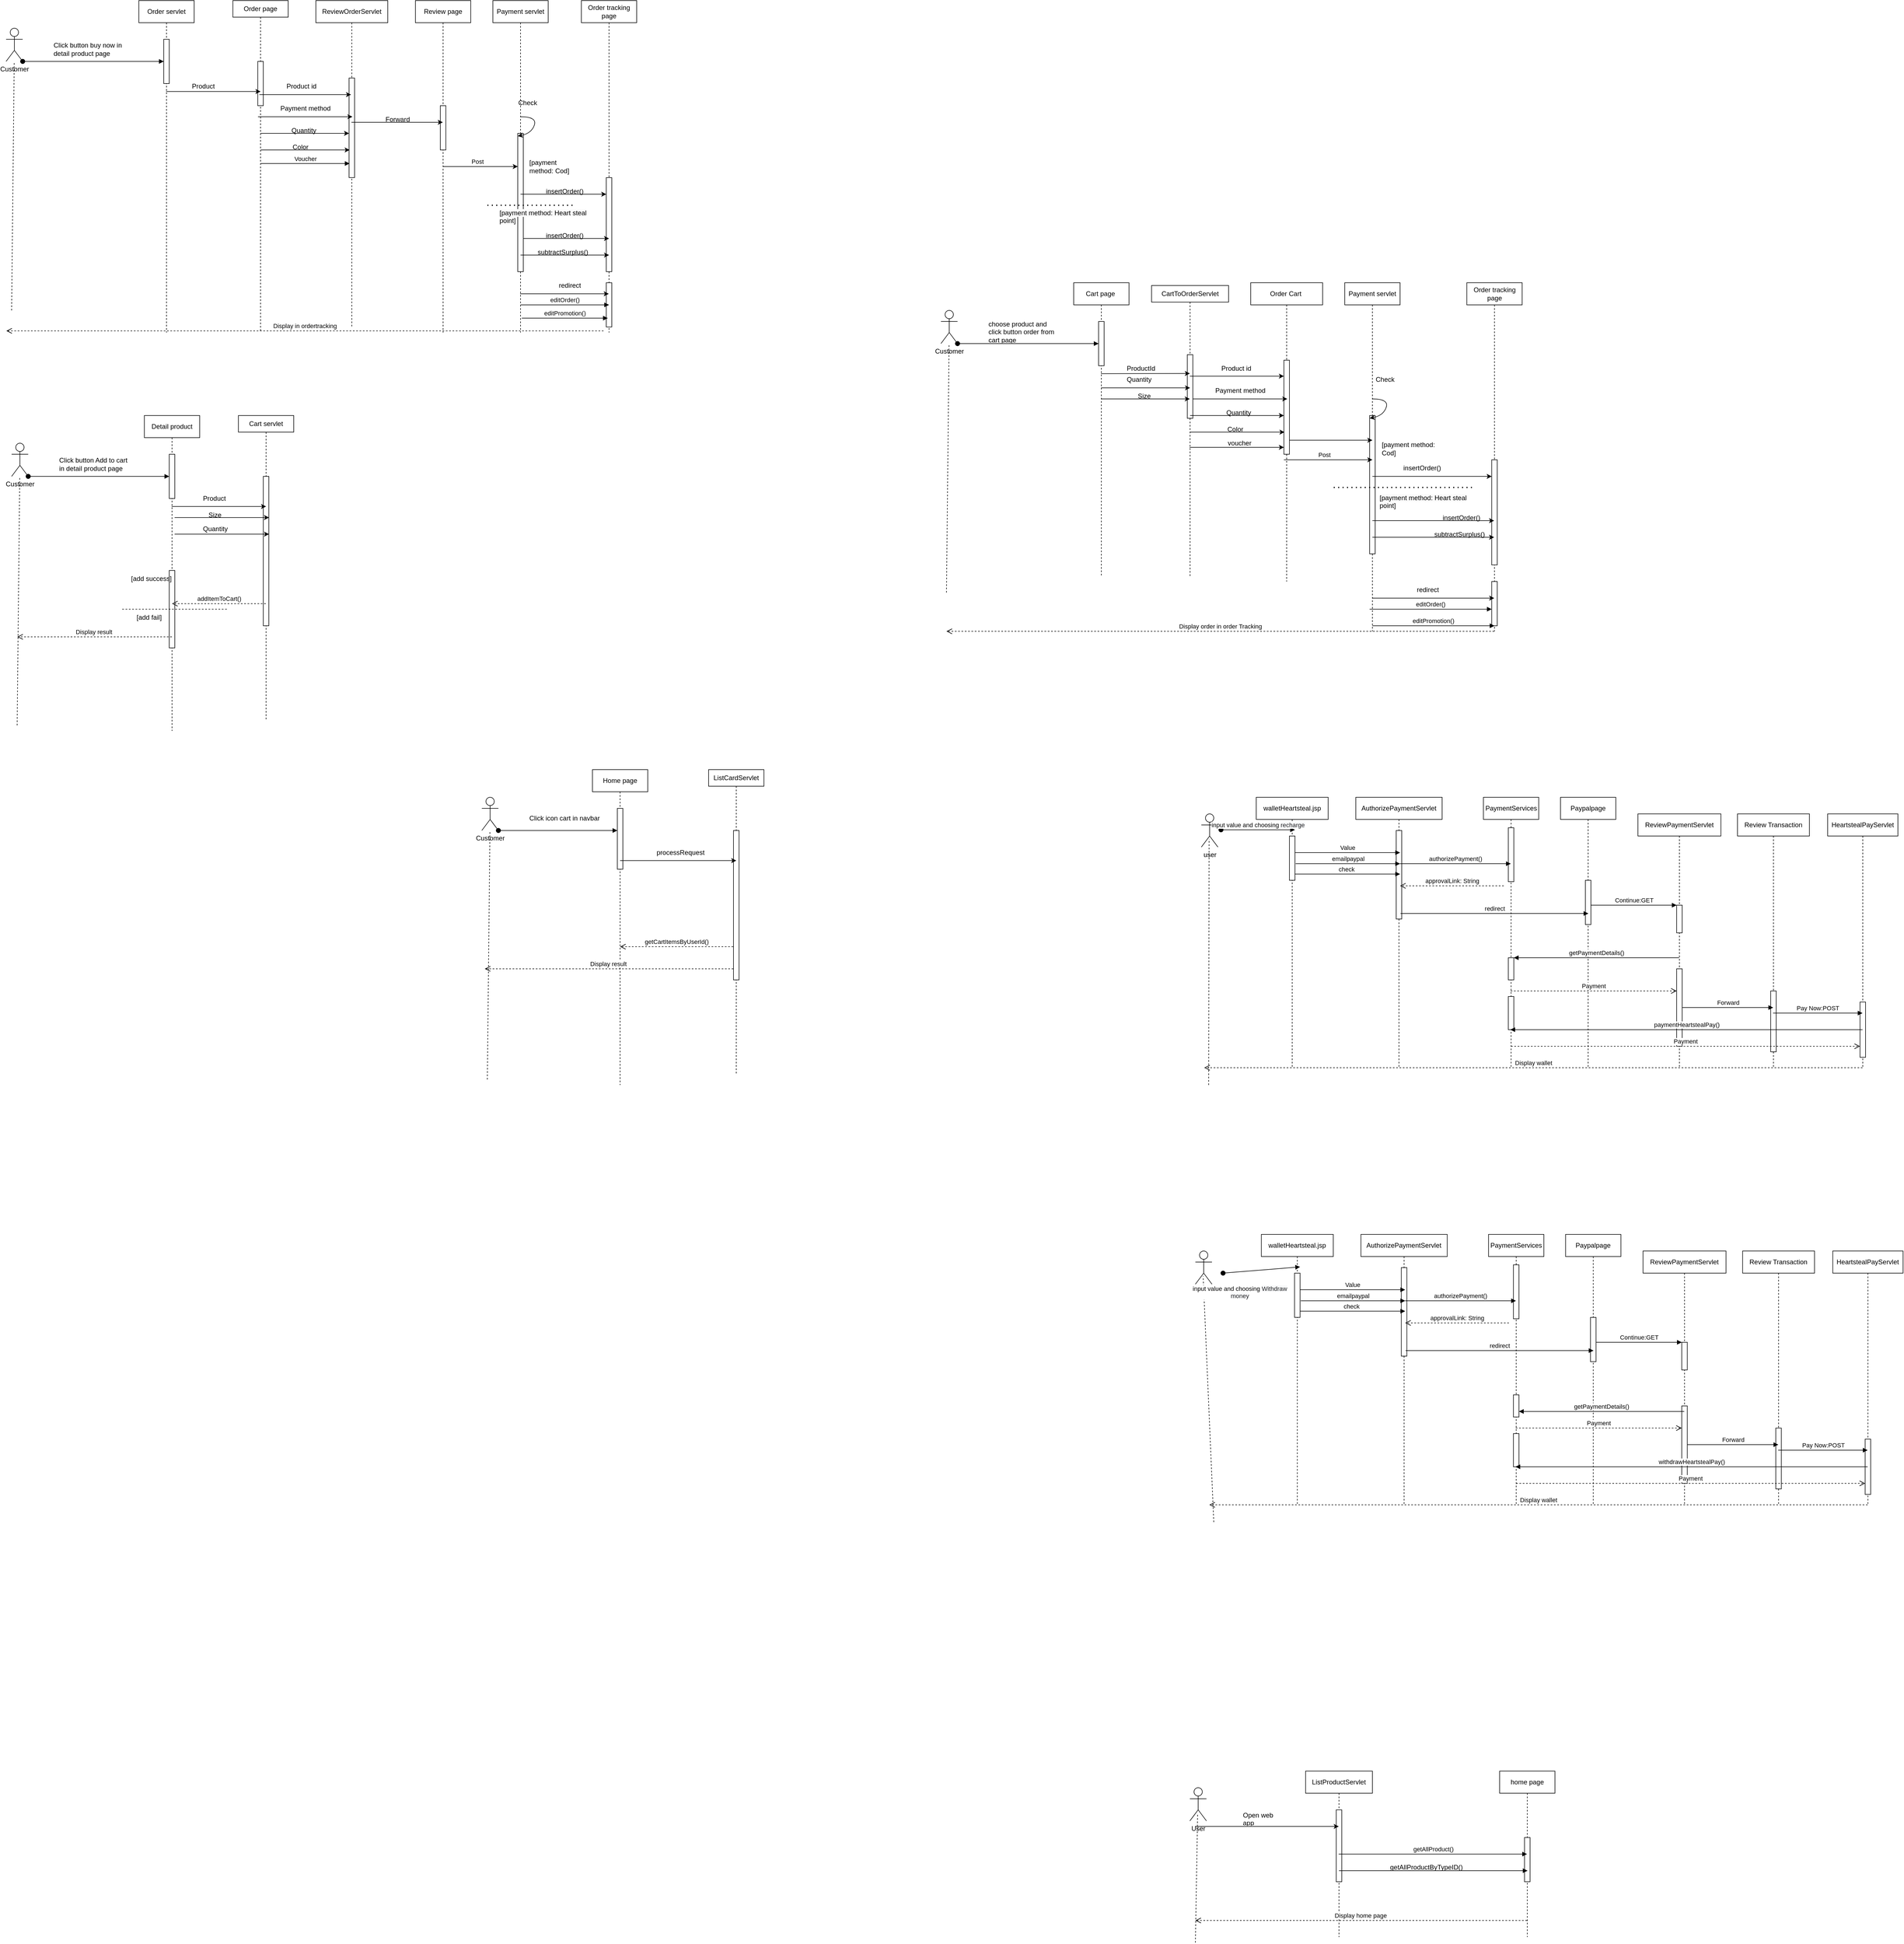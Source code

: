 <mxfile version="24.6.5" type="github">
  <diagram id="R2lEEEUBdFMjLlhIrx00" name="Page-1">
    <mxGraphModel dx="3685" dy="928" grid="1" gridSize="10" guides="1" tooltips="1" connect="1" arrows="1" fold="1" page="1" pageScale="1" pageWidth="850" pageHeight="1100" math="0" shadow="0" extFonts="Permanent Marker^https://fonts.googleapis.com/css?family=Permanent+Marker">
      <root>
        <mxCell id="0" />
        <mxCell id="1" parent="0" />
        <mxCell id="NswGBqueuktpP-J8_6IA-2" value="Order servlet" style="shape=umlLifeline;perimeter=lifelinePerimeter;whiteSpace=wrap;html=1;container=1;dropTarget=0;collapsible=0;recursiveResize=0;outlineConnect=0;portConstraint=eastwest;newEdgeStyle={&quot;curved&quot;:0,&quot;rounded&quot;:0};" vertex="1" parent="1">
          <mxGeometry x="-790" y="110" width="100" height="600" as="geometry" />
        </mxCell>
        <mxCell id="NswGBqueuktpP-J8_6IA-12" value="" style="html=1;points=[[0,0,0,0,5],[0,1,0,0,-5],[1,0,0,0,5],[1,1,0,0,-5]];perimeter=orthogonalPerimeter;outlineConnect=0;targetShapes=umlLifeline;portConstraint=eastwest;newEdgeStyle={&quot;curved&quot;:0,&quot;rounded&quot;:0};" vertex="1" parent="NswGBqueuktpP-J8_6IA-2">
          <mxGeometry x="45" y="70" width="10" height="80" as="geometry" />
        </mxCell>
        <mxCell id="NswGBqueuktpP-J8_6IA-3" value="Payment servlet" style="shape=umlLifeline;perimeter=lifelinePerimeter;whiteSpace=wrap;html=1;container=1;dropTarget=0;collapsible=0;recursiveResize=0;outlineConnect=0;portConstraint=eastwest;newEdgeStyle={&quot;curved&quot;:0,&quot;rounded&quot;:0};" vertex="1" parent="1">
          <mxGeometry x="-150" y="110" width="100" height="600" as="geometry" />
        </mxCell>
        <mxCell id="NswGBqueuktpP-J8_6IA-16" value="" style="html=1;points=[[0,0,0,0,5],[0,1,0,0,-5],[1,0,0,0,5],[1,1,0,0,-5]];perimeter=orthogonalPerimeter;outlineConnect=0;targetShapes=umlLifeline;portConstraint=eastwest;newEdgeStyle={&quot;curved&quot;:0,&quot;rounded&quot;:0};" vertex="1" parent="NswGBqueuktpP-J8_6IA-3">
          <mxGeometry x="45" y="240" width="10" height="250" as="geometry" />
        </mxCell>
        <mxCell id="NswGBqueuktpP-J8_6IA-50" value="" style="curved=1;endArrow=classic;html=1;rounded=0;entryX=0;entryY=0;entryDx=0;entryDy=5;entryPerimeter=0;" edge="1" parent="NswGBqueuktpP-J8_6IA-3" source="NswGBqueuktpP-J8_6IA-3" target="NswGBqueuktpP-J8_6IA-16">
          <mxGeometry width="50" height="50" relative="1" as="geometry">
            <mxPoint x="60.004" y="210" as="sourcePoint" />
            <mxPoint x="120" y="240" as="targetPoint" />
            <Array as="points">
              <mxPoint x="80" y="210" />
              <mxPoint x="70" y="240" />
            </Array>
          </mxGeometry>
        </mxCell>
        <mxCell id="NswGBqueuktpP-J8_6IA-4" value="Review page" style="shape=umlLifeline;perimeter=lifelinePerimeter;whiteSpace=wrap;html=1;container=1;dropTarget=0;collapsible=0;recursiveResize=0;outlineConnect=0;portConstraint=eastwest;newEdgeStyle={&quot;curved&quot;:0,&quot;rounded&quot;:0};" vertex="1" parent="1">
          <mxGeometry x="-290" y="110" width="100" height="600" as="geometry" />
        </mxCell>
        <mxCell id="NswGBqueuktpP-J8_6IA-17" value="" style="html=1;points=[[0,0,0,0,5],[0,1,0,0,-5],[1,0,0,0,5],[1,1,0,0,-5]];perimeter=orthogonalPerimeter;outlineConnect=0;targetShapes=umlLifeline;portConstraint=eastwest;newEdgeStyle={&quot;curved&quot;:0,&quot;rounded&quot;:0};" vertex="1" parent="NswGBqueuktpP-J8_6IA-4">
          <mxGeometry x="45" y="190" width="10" height="80" as="geometry" />
        </mxCell>
        <mxCell id="NswGBqueuktpP-J8_6IA-5" value="ReviewOrderServlet" style="shape=umlLifeline;perimeter=lifelinePerimeter;whiteSpace=wrap;html=1;container=1;dropTarget=0;collapsible=0;recursiveResize=0;outlineConnect=0;portConstraint=eastwest;newEdgeStyle={&quot;curved&quot;:0,&quot;rounded&quot;:0};" vertex="1" parent="1">
          <mxGeometry x="-470" y="110" width="130" height="590" as="geometry" />
        </mxCell>
        <mxCell id="NswGBqueuktpP-J8_6IA-18" value="" style="html=1;points=[[0,0,0,0,5],[0,1,0,0,-5],[1,0,0,0,5],[1,1,0,0,-5]];perimeter=orthogonalPerimeter;outlineConnect=0;targetShapes=umlLifeline;portConstraint=eastwest;newEdgeStyle={&quot;curved&quot;:0,&quot;rounded&quot;:0};" vertex="1" parent="NswGBqueuktpP-J8_6IA-5">
          <mxGeometry x="60" y="140" width="10" height="180" as="geometry" />
        </mxCell>
        <mxCell id="NswGBqueuktpP-J8_6IA-6" value="Order page" style="shape=umlLifeline;perimeter=lifelinePerimeter;whiteSpace=wrap;html=1;container=1;dropTarget=0;collapsible=0;recursiveResize=0;outlineConnect=0;portConstraint=eastwest;newEdgeStyle={&quot;curved&quot;:0,&quot;rounded&quot;:0};size=30;" vertex="1" parent="1">
          <mxGeometry x="-620" y="110" width="100" height="600" as="geometry" />
        </mxCell>
        <mxCell id="NswGBqueuktpP-J8_6IA-19" value="" style="html=1;points=[[0,0,0,0,5],[0,1,0,0,-5],[1,0,0,0,5],[1,1,0,0,-5]];perimeter=orthogonalPerimeter;outlineConnect=0;targetShapes=umlLifeline;portConstraint=eastwest;newEdgeStyle={&quot;curved&quot;:0,&quot;rounded&quot;:0};" vertex="1" parent="NswGBqueuktpP-J8_6IA-6">
          <mxGeometry x="45" y="110" width="10" height="80" as="geometry" />
        </mxCell>
        <mxCell id="NswGBqueuktpP-J8_6IA-7" value="Customer" style="shape=umlActor;verticalLabelPosition=bottom;verticalAlign=top;html=1;" vertex="1" parent="1">
          <mxGeometry x="-1030" y="160" width="30" height="60" as="geometry" />
        </mxCell>
        <mxCell id="NswGBqueuktpP-J8_6IA-8" value="Order tracking page" style="shape=umlLifeline;perimeter=lifelinePerimeter;whiteSpace=wrap;html=1;container=1;dropTarget=0;collapsible=0;recursiveResize=0;outlineConnect=0;portConstraint=eastwest;newEdgeStyle={&quot;curved&quot;:0,&quot;rounded&quot;:0};" vertex="1" parent="1">
          <mxGeometry x="10" y="110" width="100" height="600" as="geometry" />
        </mxCell>
        <mxCell id="NswGBqueuktpP-J8_6IA-20" value="" style="html=1;points=[[0,0,0,0,5],[0,1,0,0,-5],[1,0,0,0,5],[1,1,0,0,-5]];perimeter=orthogonalPerimeter;outlineConnect=0;targetShapes=umlLifeline;portConstraint=eastwest;newEdgeStyle={&quot;curved&quot;:0,&quot;rounded&quot;:0};" vertex="1" parent="NswGBqueuktpP-J8_6IA-8">
          <mxGeometry x="45" y="320" width="10" height="170" as="geometry" />
        </mxCell>
        <mxCell id="NswGBqueuktpP-J8_6IA-328" value="" style="html=1;points=[[0,0,0,0,5],[0,1,0,0,-5],[1,0,0,0,5],[1,1,0,0,-5]];perimeter=orthogonalPerimeter;outlineConnect=0;targetShapes=umlLifeline;portConstraint=eastwest;newEdgeStyle={&quot;curved&quot;:0,&quot;rounded&quot;:0};" vertex="1" parent="NswGBqueuktpP-J8_6IA-8">
          <mxGeometry x="45" y="510" width="10" height="80" as="geometry" />
        </mxCell>
        <mxCell id="NswGBqueuktpP-J8_6IA-13" value="" style="html=1;verticalAlign=bottom;startArrow=oval;startFill=1;endArrow=block;startSize=8;curved=0;rounded=0;exitX=1;exitY=1;exitDx=0;exitDy=0;exitPerimeter=0;" edge="1" parent="1" source="NswGBqueuktpP-J8_6IA-7" target="NswGBqueuktpP-J8_6IA-12">
          <mxGeometry width="60" relative="1" as="geometry">
            <mxPoint x="-1000" y="250" as="sourcePoint" />
            <mxPoint x="-740" y="250" as="targetPoint" />
            <Array as="points">
              <mxPoint x="-880" y="220" />
            </Array>
          </mxGeometry>
        </mxCell>
        <mxCell id="NswGBqueuktpP-J8_6IA-21" value="" style="endArrow=none;dashed=1;html=1;rounded=0;" edge="1" parent="1" target="NswGBqueuktpP-J8_6IA-7">
          <mxGeometry width="50" height="50" relative="1" as="geometry">
            <mxPoint x="-1020" y="670" as="sourcePoint" />
            <mxPoint x="-370" y="350" as="targetPoint" />
          </mxGeometry>
        </mxCell>
        <mxCell id="NswGBqueuktpP-J8_6IA-24" value="" style="endArrow=classic;html=1;rounded=0;" edge="1" parent="1">
          <mxGeometry width="50" height="50" relative="1" as="geometry">
            <mxPoint x="-740.676" y="274.41" as="sourcePoint" />
            <mxPoint x="-570" y="274.41" as="targetPoint" />
          </mxGeometry>
        </mxCell>
        <mxCell id="NswGBqueuktpP-J8_6IA-26" value="" style="endArrow=classic;html=1;rounded=0;" edge="1" parent="1">
          <mxGeometry width="50" height="50" relative="1" as="geometry">
            <mxPoint x="-574.586" y="320" as="sourcePoint" />
            <mxPoint x="-403.91" y="320" as="targetPoint" />
          </mxGeometry>
        </mxCell>
        <mxCell id="NswGBqueuktpP-J8_6IA-27" value="Payment method" style="text;strokeColor=none;fillColor=none;align=left;verticalAlign=middle;spacingLeft=4;spacingRight=4;overflow=hidden;points=[[0,0.5],[1,0.5]];portConstraint=eastwest;rotatable=0;whiteSpace=wrap;html=1;" vertex="1" parent="1">
          <mxGeometry x="-540" y="290" width="101.5" height="30" as="geometry" />
        </mxCell>
        <mxCell id="NswGBqueuktpP-J8_6IA-28" value="Click button buy now in detail product page" style="text;strokeColor=none;fillColor=none;align=left;verticalAlign=middle;spacingLeft=4;spacingRight=4;overflow=hidden;points=[[0,0.5],[1,0.5]];portConstraint=eastwest;rotatable=0;whiteSpace=wrap;html=1;" vertex="1" parent="1">
          <mxGeometry x="-950" y="175" width="140" height="45" as="geometry" />
        </mxCell>
        <mxCell id="NswGBqueuktpP-J8_6IA-29" value="Product" style="text;strokeColor=none;fillColor=none;align=left;verticalAlign=middle;spacingLeft=4;spacingRight=4;overflow=hidden;points=[[0,0.5],[1,0.5]];portConstraint=eastwest;rotatable=0;whiteSpace=wrap;html=1;" vertex="1" parent="1">
          <mxGeometry x="-700" y="250" width="80" height="30" as="geometry" />
        </mxCell>
        <mxCell id="NswGBqueuktpP-J8_6IA-31" value="Product id" style="text;strokeColor=none;fillColor=none;align=left;verticalAlign=middle;spacingLeft=4;spacingRight=4;overflow=hidden;points=[[0,0.5],[1,0.5]];portConstraint=eastwest;rotatable=0;whiteSpace=wrap;html=1;" vertex="1" parent="1">
          <mxGeometry x="-529.25" y="250" width="80" height="30" as="geometry" />
        </mxCell>
        <mxCell id="NswGBqueuktpP-J8_6IA-32" value="" style="endArrow=classic;html=1;rounded=0;" edge="1" parent="1" source="NswGBqueuktpP-J8_6IA-6">
          <mxGeometry width="50" height="50" relative="1" as="geometry">
            <mxPoint x="-420" y="400" as="sourcePoint" />
            <mxPoint x="-410" y="350" as="targetPoint" />
          </mxGeometry>
        </mxCell>
        <mxCell id="NswGBqueuktpP-J8_6IA-33" value="Quantity" style="text;strokeColor=none;fillColor=none;align=left;verticalAlign=middle;spacingLeft=4;spacingRight=4;overflow=hidden;points=[[0,0.5],[1,0.5]];portConstraint=eastwest;rotatable=0;whiteSpace=wrap;html=1;" vertex="1" parent="1">
          <mxGeometry x="-520" y="330" width="80" height="30" as="geometry" />
        </mxCell>
        <mxCell id="NswGBqueuktpP-J8_6IA-34" value="" style="endArrow=classic;html=1;rounded=0;" edge="1" parent="1">
          <mxGeometry width="50" height="50" relative="1" as="geometry">
            <mxPoint x="-569.586" y="380" as="sourcePoint" />
            <mxPoint x="-408.91" y="380" as="targetPoint" />
          </mxGeometry>
        </mxCell>
        <mxCell id="NswGBqueuktpP-J8_6IA-36" value="Color" style="text;strokeColor=none;fillColor=none;align=left;verticalAlign=middle;spacingLeft=4;spacingRight=4;overflow=hidden;points=[[0,0.5],[1,0.5]];portConstraint=eastwest;rotatable=0;whiteSpace=wrap;html=1;" vertex="1" parent="1">
          <mxGeometry x="-518.5" y="360" width="80" height="30" as="geometry" />
        </mxCell>
        <mxCell id="NswGBqueuktpP-J8_6IA-38" value="" style="endArrow=classic;html=1;rounded=0;" edge="1" parent="1">
          <mxGeometry width="50" height="50" relative="1" as="geometry">
            <mxPoint x="-405.676" y="330" as="sourcePoint" />
            <mxPoint x="-240.5" y="330" as="targetPoint" />
          </mxGeometry>
        </mxCell>
        <mxCell id="NswGBqueuktpP-J8_6IA-39" value="Forward" style="text;strokeColor=none;fillColor=none;align=left;verticalAlign=middle;spacingLeft=4;spacingRight=4;overflow=hidden;points=[[0,0.5],[1,0.5]];portConstraint=eastwest;rotatable=0;whiteSpace=wrap;html=1;" vertex="1" parent="1">
          <mxGeometry x="-350.0" y="310" width="80" height="30" as="geometry" />
        </mxCell>
        <mxCell id="NswGBqueuktpP-J8_6IA-42" value="" style="endArrow=classic;html=1;rounded=0;" edge="1" parent="1" source="NswGBqueuktpP-J8_6IA-4" target="NswGBqueuktpP-J8_6IA-16">
          <mxGeometry width="50" height="50" relative="1" as="geometry">
            <mxPoint x="-230" y="390.0" as="sourcePoint" />
            <mxPoint x="-100.5" y="390.0" as="targetPoint" />
            <Array as="points">
              <mxPoint x="-160" y="410" />
            </Array>
          </mxGeometry>
        </mxCell>
        <mxCell id="NswGBqueuktpP-J8_6IA-43" value="Post" style="edgeLabel;html=1;align=center;verticalAlign=middle;resizable=0;points=[];" vertex="1" connectable="0" parent="NswGBqueuktpP-J8_6IA-42">
          <mxGeometry x="-0.153" y="4" relative="1" as="geometry">
            <mxPoint x="5" y="-5" as="offset" />
          </mxGeometry>
        </mxCell>
        <mxCell id="NswGBqueuktpP-J8_6IA-48" value="" style="endArrow=none;dashed=1;html=1;dashPattern=1 3;strokeWidth=2;rounded=0;" edge="1" parent="1">
          <mxGeometry width="50" height="50" relative="1" as="geometry">
            <mxPoint x="-160" y="480" as="sourcePoint" />
            <mxPoint y="480" as="targetPoint" />
          </mxGeometry>
        </mxCell>
        <mxCell id="NswGBqueuktpP-J8_6IA-49" value="[payment method: Cod]" style="text;strokeColor=none;fillColor=none;align=left;verticalAlign=middle;spacingLeft=4;spacingRight=4;overflow=hidden;points=[[0,0.5],[1,0.5]];portConstraint=eastwest;rotatable=0;whiteSpace=wrap;html=1;" vertex="1" parent="1">
          <mxGeometry x="-90" y="390" width="90" height="40" as="geometry" />
        </mxCell>
        <mxCell id="NswGBqueuktpP-J8_6IA-51" value="Check" style="text;strokeColor=none;fillColor=none;align=left;verticalAlign=middle;spacingLeft=4;spacingRight=4;overflow=hidden;points=[[0,0.5],[1,0.5]];portConstraint=eastwest;rotatable=0;whiteSpace=wrap;html=1;" vertex="1" parent="1">
          <mxGeometry x="-110" y="280" width="80" height="30" as="geometry" />
        </mxCell>
        <mxCell id="NswGBqueuktpP-J8_6IA-52" value="&lt;span style=&quot;color: rgb(0, 0, 0); font-family: Helvetica; font-size: 12px; font-style: normal; font-variant-ligatures: normal; font-variant-caps: normal; font-weight: 400; letter-spacing: normal; orphans: 2; text-align: left; text-indent: 0px; text-transform: none; widows: 2; word-spacing: 0px; -webkit-text-stroke-width: 0px; white-space: normal; background-color: rgb(251, 251, 251); text-decoration-thickness: initial; text-decoration-style: initial; text-decoration-color: initial; display: inline !important; float: none;&quot;&gt;[payment method: Heart steal point]&lt;/span&gt;" style="text;whiteSpace=wrap;html=1;" vertex="1" parent="1">
          <mxGeometry x="-140" y="480" width="160" height="40" as="geometry" />
        </mxCell>
        <mxCell id="NswGBqueuktpP-J8_6IA-53" value="" style="endArrow=classic;html=1;rounded=0;" edge="1" parent="1">
          <mxGeometry width="50" height="50" relative="1" as="geometry">
            <mxPoint x="-100.676" y="640" as="sourcePoint" />
            <mxPoint x="59.5" y="640" as="targetPoint" />
          </mxGeometry>
        </mxCell>
        <mxCell id="NswGBqueuktpP-J8_6IA-54" value="&amp;nbsp;redirect" style="text;strokeColor=none;fillColor=none;align=left;verticalAlign=middle;spacingLeft=4;spacingRight=4;overflow=hidden;points=[[0,0.5],[1,0.5]];portConstraint=eastwest;rotatable=0;whiteSpace=wrap;html=1;" vertex="1" parent="1">
          <mxGeometry x="-40" y="610" width="100" height="30" as="geometry" />
        </mxCell>
        <mxCell id="NswGBqueuktpP-J8_6IA-55" value="" style="endArrow=classic;html=1;rounded=0;" edge="1" parent="1" source="NswGBqueuktpP-J8_6IA-3" target="NswGBqueuktpP-J8_6IA-20">
          <mxGeometry width="50" height="50" relative="1" as="geometry">
            <mxPoint x="-420" y="520" as="sourcePoint" />
            <mxPoint x="-370" y="470" as="targetPoint" />
            <Array as="points">
              <mxPoint x="-10" y="460" />
            </Array>
          </mxGeometry>
        </mxCell>
        <mxCell id="NswGBqueuktpP-J8_6IA-56" value="insertOrder()" style="text;strokeColor=none;fillColor=none;align=left;verticalAlign=middle;spacingLeft=4;spacingRight=4;overflow=hidden;points=[[0,0.5],[1,0.5]];portConstraint=eastwest;rotatable=0;whiteSpace=wrap;html=1;" vertex="1" parent="1">
          <mxGeometry x="-60" y="440" width="80" height="30" as="geometry" />
        </mxCell>
        <mxCell id="NswGBqueuktpP-J8_6IA-57" value="" style="endArrow=classic;html=1;rounded=0;" edge="1" parent="1">
          <mxGeometry width="50" height="50" relative="1" as="geometry">
            <mxPoint x="-94.75" y="540" as="sourcePoint" />
            <mxPoint x="60" y="540" as="targetPoint" />
          </mxGeometry>
        </mxCell>
        <mxCell id="NswGBqueuktpP-J8_6IA-58" value="insertOrder()" style="text;strokeColor=none;fillColor=none;align=left;verticalAlign=middle;spacingLeft=4;spacingRight=4;overflow=hidden;points=[[0,0.5],[1,0.5]];portConstraint=eastwest;rotatable=0;whiteSpace=wrap;html=1;" vertex="1" parent="1">
          <mxGeometry x="-60" y="520" width="80" height="30" as="geometry" />
        </mxCell>
        <mxCell id="NswGBqueuktpP-J8_6IA-59" value="" style="endArrow=classic;html=1;rounded=0;" edge="1" parent="1">
          <mxGeometry width="50" height="50" relative="1" as="geometry">
            <mxPoint x="-100" y="570" as="sourcePoint" />
            <mxPoint x="60.0" y="570.0" as="targetPoint" />
          </mxGeometry>
        </mxCell>
        <mxCell id="NswGBqueuktpP-J8_6IA-60" value="subtractSurplus()" style="text;strokeColor=none;fillColor=none;align=left;verticalAlign=middle;spacingLeft=4;spacingRight=4;overflow=hidden;points=[[0,0.5],[1,0.5]];portConstraint=eastwest;rotatable=0;whiteSpace=wrap;html=1;" vertex="1" parent="1">
          <mxGeometry x="-75" y="550" width="110" height="30" as="geometry" />
        </mxCell>
        <mxCell id="NswGBqueuktpP-J8_6IA-61" value="Detail product" style="shape=umlLifeline;perimeter=lifelinePerimeter;whiteSpace=wrap;html=1;container=1;dropTarget=0;collapsible=0;recursiveResize=0;outlineConnect=0;portConstraint=eastwest;newEdgeStyle={&quot;curved&quot;:0,&quot;rounded&quot;:0};" vertex="1" parent="1">
          <mxGeometry x="-780" y="860" width="100" height="570" as="geometry" />
        </mxCell>
        <mxCell id="NswGBqueuktpP-J8_6IA-62" value="" style="html=1;points=[[0,0,0,0,5],[0,1,0,0,-5],[1,0,0,0,5],[1,1,0,0,-5]];perimeter=orthogonalPerimeter;outlineConnect=0;targetShapes=umlLifeline;portConstraint=eastwest;newEdgeStyle={&quot;curved&quot;:0,&quot;rounded&quot;:0};" vertex="1" parent="NswGBqueuktpP-J8_6IA-61">
          <mxGeometry x="45" y="70" width="10" height="80" as="geometry" />
        </mxCell>
        <mxCell id="NswGBqueuktpP-J8_6IA-150" value="" style="html=1;points=[[0,0,0,0,5],[0,1,0,0,-5],[1,0,0,0,5],[1,1,0,0,-5]];perimeter=orthogonalPerimeter;outlineConnect=0;targetShapes=umlLifeline;portConstraint=eastwest;newEdgeStyle={&quot;curved&quot;:0,&quot;rounded&quot;:0};" vertex="1" parent="NswGBqueuktpP-J8_6IA-61">
          <mxGeometry x="45" y="280" width="10" height="140" as="geometry" />
        </mxCell>
        <mxCell id="NswGBqueuktpP-J8_6IA-70" value="Cart servlet" style="shape=umlLifeline;perimeter=lifelinePerimeter;whiteSpace=wrap;html=1;container=1;dropTarget=0;collapsible=0;recursiveResize=0;outlineConnect=0;portConstraint=eastwest;newEdgeStyle={&quot;curved&quot;:0,&quot;rounded&quot;:0};size=30;" vertex="1" parent="1">
          <mxGeometry x="-610" y="860" width="100" height="550" as="geometry" />
        </mxCell>
        <mxCell id="NswGBqueuktpP-J8_6IA-71" value="" style="html=1;points=[[0,0,0,0,5],[0,1,0,0,-5],[1,0,0,0,5],[1,1,0,0,-5]];perimeter=orthogonalPerimeter;outlineConnect=0;targetShapes=umlLifeline;portConstraint=eastwest;newEdgeStyle={&quot;curved&quot;:0,&quot;rounded&quot;:0};" vertex="1" parent="NswGBqueuktpP-J8_6IA-70">
          <mxGeometry x="45" y="110" width="10" height="270" as="geometry" />
        </mxCell>
        <mxCell id="NswGBqueuktpP-J8_6IA-72" value="Customer" style="shape=umlActor;verticalLabelPosition=bottom;verticalAlign=top;html=1;" vertex="1" parent="1">
          <mxGeometry x="-1020" y="910" width="30" height="60" as="geometry" />
        </mxCell>
        <mxCell id="NswGBqueuktpP-J8_6IA-75" value="" style="html=1;verticalAlign=bottom;startArrow=oval;startFill=1;endArrow=block;startSize=8;curved=0;rounded=0;exitX=1;exitY=1;exitDx=0;exitDy=0;exitPerimeter=0;" edge="1" parent="1" source="NswGBqueuktpP-J8_6IA-72" target="NswGBqueuktpP-J8_6IA-62">
          <mxGeometry width="60" relative="1" as="geometry">
            <mxPoint x="-990" y="1000" as="sourcePoint" />
            <mxPoint x="-730" y="1000" as="targetPoint" />
            <Array as="points">
              <mxPoint x="-870" y="970" />
            </Array>
          </mxGeometry>
        </mxCell>
        <mxCell id="NswGBqueuktpP-J8_6IA-76" value="" style="endArrow=none;dashed=1;html=1;rounded=0;" edge="1" parent="1" target="NswGBqueuktpP-J8_6IA-72">
          <mxGeometry width="50" height="50" relative="1" as="geometry">
            <mxPoint x="-1010" y="1420" as="sourcePoint" />
            <mxPoint x="-360" y="1100" as="targetPoint" />
          </mxGeometry>
        </mxCell>
        <mxCell id="NswGBqueuktpP-J8_6IA-77" value="" style="endArrow=classic;html=1;rounded=0;" edge="1" parent="1">
          <mxGeometry width="50" height="50" relative="1" as="geometry">
            <mxPoint x="-730.676" y="1024.41" as="sourcePoint" />
            <mxPoint x="-560" y="1024.41" as="targetPoint" />
          </mxGeometry>
        </mxCell>
        <mxCell id="NswGBqueuktpP-J8_6IA-80" value="Click button Add to cart in detail product page" style="text;strokeColor=none;fillColor=none;align=left;verticalAlign=middle;spacingLeft=4;spacingRight=4;overflow=hidden;points=[[0,0.5],[1,0.5]];portConstraint=eastwest;rotatable=0;whiteSpace=wrap;html=1;" vertex="1" parent="1">
          <mxGeometry x="-940" y="925" width="140" height="45" as="geometry" />
        </mxCell>
        <mxCell id="NswGBqueuktpP-J8_6IA-81" value="Product" style="text;strokeColor=none;fillColor=none;align=left;verticalAlign=middle;spacingLeft=4;spacingRight=4;overflow=hidden;points=[[0,0.5],[1,0.5]];portConstraint=eastwest;rotatable=0;whiteSpace=wrap;html=1;" vertex="1" parent="1">
          <mxGeometry x="-680" y="995" width="80" height="30" as="geometry" />
        </mxCell>
        <mxCell id="NswGBqueuktpP-J8_6IA-103" value="Cart page&amp;nbsp;" style="shape=umlLifeline;perimeter=lifelinePerimeter;whiteSpace=wrap;html=1;container=1;dropTarget=0;collapsible=0;recursiveResize=0;outlineConnect=0;portConstraint=eastwest;newEdgeStyle={&quot;curved&quot;:0,&quot;rounded&quot;:0};" vertex="1" parent="1">
          <mxGeometry x="900" y="620" width="100" height="530" as="geometry" />
        </mxCell>
        <mxCell id="NswGBqueuktpP-J8_6IA-104" value="" style="html=1;points=[[0,0,0,0,5],[0,1,0,0,-5],[1,0,0,0,5],[1,1,0,0,-5]];perimeter=orthogonalPerimeter;outlineConnect=0;targetShapes=umlLifeline;portConstraint=eastwest;newEdgeStyle={&quot;curved&quot;:0,&quot;rounded&quot;:0};" vertex="1" parent="NswGBqueuktpP-J8_6IA-103">
          <mxGeometry x="45" y="70" width="10" height="80" as="geometry" />
        </mxCell>
        <mxCell id="NswGBqueuktpP-J8_6IA-105" value="Payment servlet" style="shape=umlLifeline;perimeter=lifelinePerimeter;whiteSpace=wrap;html=1;container=1;dropTarget=0;collapsible=0;recursiveResize=0;outlineConnect=0;portConstraint=eastwest;newEdgeStyle={&quot;curved&quot;:0,&quot;rounded&quot;:0};" vertex="1" parent="1">
          <mxGeometry x="1390" y="620" width="100" height="630" as="geometry" />
        </mxCell>
        <mxCell id="NswGBqueuktpP-J8_6IA-106" value="" style="html=1;points=[[0,0,0,0,5],[0,1,0,0,-5],[1,0,0,0,5],[1,1,0,0,-5]];perimeter=orthogonalPerimeter;outlineConnect=0;targetShapes=umlLifeline;portConstraint=eastwest;newEdgeStyle={&quot;curved&quot;:0,&quot;rounded&quot;:0};" vertex="1" parent="NswGBqueuktpP-J8_6IA-105">
          <mxGeometry x="45" y="240" width="10" height="250" as="geometry" />
        </mxCell>
        <mxCell id="NswGBqueuktpP-J8_6IA-107" value="" style="curved=1;endArrow=classic;html=1;rounded=0;entryX=0;entryY=0;entryDx=0;entryDy=5;entryPerimeter=0;" edge="1" parent="NswGBqueuktpP-J8_6IA-105" source="NswGBqueuktpP-J8_6IA-105" target="NswGBqueuktpP-J8_6IA-106">
          <mxGeometry width="50" height="50" relative="1" as="geometry">
            <mxPoint x="60.004" y="210" as="sourcePoint" />
            <mxPoint x="120" y="240" as="targetPoint" />
            <Array as="points">
              <mxPoint x="80" y="210" />
              <mxPoint x="70" y="240" />
            </Array>
          </mxGeometry>
        </mxCell>
        <mxCell id="NswGBqueuktpP-J8_6IA-110" value="Order Cart&amp;nbsp;" style="shape=umlLifeline;perimeter=lifelinePerimeter;whiteSpace=wrap;html=1;container=1;dropTarget=0;collapsible=0;recursiveResize=0;outlineConnect=0;portConstraint=eastwest;newEdgeStyle={&quot;curved&quot;:0,&quot;rounded&quot;:0};" vertex="1" parent="1">
          <mxGeometry x="1220" y="620" width="130" height="540" as="geometry" />
        </mxCell>
        <mxCell id="NswGBqueuktpP-J8_6IA-111" value="" style="html=1;points=[[0,0,0,0,5],[0,1,0,0,-5],[1,0,0,0,5],[1,1,0,0,-5]];perimeter=orthogonalPerimeter;outlineConnect=0;targetShapes=umlLifeline;portConstraint=eastwest;newEdgeStyle={&quot;curved&quot;:0,&quot;rounded&quot;:0};" vertex="1" parent="NswGBqueuktpP-J8_6IA-110">
          <mxGeometry x="60" y="140" width="10" height="170" as="geometry" />
        </mxCell>
        <mxCell id="NswGBqueuktpP-J8_6IA-112" value="CartToOrderServlet" style="shape=umlLifeline;perimeter=lifelinePerimeter;whiteSpace=wrap;html=1;container=1;dropTarget=0;collapsible=0;recursiveResize=0;outlineConnect=0;portConstraint=eastwest;newEdgeStyle={&quot;curved&quot;:0,&quot;rounded&quot;:0};size=30;" vertex="1" parent="1">
          <mxGeometry x="1040.75" y="625" width="139.25" height="525" as="geometry" />
        </mxCell>
        <mxCell id="NswGBqueuktpP-J8_6IA-113" value="" style="html=1;points=[[0,0,0,0,5],[0,1,0,0,-5],[1,0,0,0,5],[1,1,0,0,-5]];perimeter=orthogonalPerimeter;outlineConnect=0;targetShapes=umlLifeline;portConstraint=eastwest;newEdgeStyle={&quot;curved&quot;:0,&quot;rounded&quot;:0};" vertex="1" parent="NswGBqueuktpP-J8_6IA-112">
          <mxGeometry x="64.63" y="125" width="10" height="115" as="geometry" />
        </mxCell>
        <mxCell id="NswGBqueuktpP-J8_6IA-114" value="Customer" style="shape=umlActor;verticalLabelPosition=bottom;verticalAlign=top;html=1;" vertex="1" parent="1">
          <mxGeometry x="660" y="670" width="30" height="60" as="geometry" />
        </mxCell>
        <mxCell id="NswGBqueuktpP-J8_6IA-115" value="Order tracking page" style="shape=umlLifeline;perimeter=lifelinePerimeter;whiteSpace=wrap;html=1;container=1;dropTarget=0;collapsible=0;recursiveResize=0;outlineConnect=0;portConstraint=eastwest;newEdgeStyle={&quot;curved&quot;:0,&quot;rounded&quot;:0};" vertex="1" parent="1">
          <mxGeometry x="1610.68" y="620" width="100" height="630" as="geometry" />
        </mxCell>
        <mxCell id="NswGBqueuktpP-J8_6IA-116" value="" style="html=1;points=[[0,0,0,0,5],[0,1,0,0,-5],[1,0,0,0,5],[1,1,0,0,-5]];perimeter=orthogonalPerimeter;outlineConnect=0;targetShapes=umlLifeline;portConstraint=eastwest;newEdgeStyle={&quot;curved&quot;:0,&quot;rounded&quot;:0};" vertex="1" parent="NswGBqueuktpP-J8_6IA-115">
          <mxGeometry x="45" y="320" width="10" height="190" as="geometry" />
        </mxCell>
        <mxCell id="NswGBqueuktpP-J8_6IA-332" value="" style="html=1;points=[[0,0,0,0,5],[0,1,0,0,-5],[1,0,0,0,5],[1,1,0,0,-5]];perimeter=orthogonalPerimeter;outlineConnect=0;targetShapes=umlLifeline;portConstraint=eastwest;newEdgeStyle={&quot;curved&quot;:0,&quot;rounded&quot;:0};" vertex="1" parent="NswGBqueuktpP-J8_6IA-115">
          <mxGeometry x="45" y="540" width="10" height="80" as="geometry" />
        </mxCell>
        <mxCell id="NswGBqueuktpP-J8_6IA-117" value="" style="html=1;verticalAlign=bottom;startArrow=oval;startFill=1;endArrow=block;startSize=8;curved=0;rounded=0;exitX=1;exitY=1;exitDx=0;exitDy=0;exitPerimeter=0;" edge="1" parent="1" source="NswGBqueuktpP-J8_6IA-114" target="NswGBqueuktpP-J8_6IA-104">
          <mxGeometry width="60" relative="1" as="geometry">
            <mxPoint x="690" y="760" as="sourcePoint" />
            <mxPoint x="950" y="760" as="targetPoint" />
            <Array as="points">
              <mxPoint x="810" y="730" />
            </Array>
          </mxGeometry>
        </mxCell>
        <mxCell id="NswGBqueuktpP-J8_6IA-118" value="" style="endArrow=none;dashed=1;html=1;rounded=0;" edge="1" parent="1" target="NswGBqueuktpP-J8_6IA-114">
          <mxGeometry width="50" height="50" relative="1" as="geometry">
            <mxPoint x="670" y="1180" as="sourcePoint" />
            <mxPoint x="1320" y="860" as="targetPoint" />
          </mxGeometry>
        </mxCell>
        <mxCell id="NswGBqueuktpP-J8_6IA-119" value="" style="endArrow=classic;html=1;rounded=0;" edge="1" parent="1">
          <mxGeometry width="50" height="50" relative="1" as="geometry">
            <mxPoint x="949.324" y="784.41" as="sourcePoint" />
            <mxPoint x="1110" y="784" as="targetPoint" />
          </mxGeometry>
        </mxCell>
        <mxCell id="NswGBqueuktpP-J8_6IA-120" value="" style="endArrow=classic;html=1;rounded=0;" edge="1" parent="1">
          <mxGeometry width="50" height="50" relative="1" as="geometry">
            <mxPoint x="1115.414" y="830" as="sourcePoint" />
            <mxPoint x="1286.09" y="830" as="targetPoint" />
          </mxGeometry>
        </mxCell>
        <mxCell id="NswGBqueuktpP-J8_6IA-121" value="Payment method" style="text;strokeColor=none;fillColor=none;align=left;verticalAlign=middle;spacingLeft=4;spacingRight=4;overflow=hidden;points=[[0,0.5],[1,0.5]];portConstraint=eastwest;rotatable=0;whiteSpace=wrap;html=1;" vertex="1" parent="1">
          <mxGeometry x="1150" y="800" width="101.5" height="30" as="geometry" />
        </mxCell>
        <mxCell id="NswGBqueuktpP-J8_6IA-122" value="choose product and click button order from cart page" style="text;strokeColor=none;fillColor=none;align=left;verticalAlign=middle;spacingLeft=4;spacingRight=4;overflow=hidden;points=[[0,0.5],[1,0.5]];portConstraint=eastwest;rotatable=0;whiteSpace=wrap;html=1;" vertex="1" parent="1">
          <mxGeometry x="740" y="685" width="140" height="45" as="geometry" />
        </mxCell>
        <mxCell id="NswGBqueuktpP-J8_6IA-123" value="ProductId" style="text;strokeColor=none;fillColor=none;align=left;verticalAlign=middle;spacingLeft=4;spacingRight=4;overflow=hidden;points=[[0,0.5],[1,0.5]];portConstraint=eastwest;rotatable=0;whiteSpace=wrap;html=1;" vertex="1" parent="1">
          <mxGeometry x="990" y="760" width="80" height="30" as="geometry" />
        </mxCell>
        <mxCell id="NswGBqueuktpP-J8_6IA-124" value="Product id" style="text;strokeColor=none;fillColor=none;align=left;verticalAlign=middle;spacingLeft=4;spacingRight=4;overflow=hidden;points=[[0,0.5],[1,0.5]];portConstraint=eastwest;rotatable=0;whiteSpace=wrap;html=1;" vertex="1" parent="1">
          <mxGeometry x="1160.75" y="760" width="80" height="30" as="geometry" />
        </mxCell>
        <mxCell id="NswGBqueuktpP-J8_6IA-125" value="" style="endArrow=classic;html=1;rounded=0;" edge="1" parent="1" source="NswGBqueuktpP-J8_6IA-112">
          <mxGeometry width="50" height="50" relative="1" as="geometry">
            <mxPoint x="1270" y="910" as="sourcePoint" />
            <mxPoint x="1280" y="860" as="targetPoint" />
          </mxGeometry>
        </mxCell>
        <mxCell id="NswGBqueuktpP-J8_6IA-126" value="Quantity" style="text;strokeColor=none;fillColor=none;align=left;verticalAlign=middle;spacingLeft=4;spacingRight=4;overflow=hidden;points=[[0,0.5],[1,0.5]];portConstraint=eastwest;rotatable=0;whiteSpace=wrap;html=1;" vertex="1" parent="1">
          <mxGeometry x="1170" y="840" width="80" height="30" as="geometry" />
        </mxCell>
        <mxCell id="NswGBqueuktpP-J8_6IA-127" value="" style="endArrow=classic;html=1;rounded=0;" edge="1" parent="1" source="NswGBqueuktpP-J8_6IA-112">
          <mxGeometry width="50" height="50" relative="1" as="geometry">
            <mxPoint x="1120.414" y="890" as="sourcePoint" />
            <mxPoint x="1281.09" y="890" as="targetPoint" />
          </mxGeometry>
        </mxCell>
        <mxCell id="NswGBqueuktpP-J8_6IA-128" value="Color" style="text;strokeColor=none;fillColor=none;align=left;verticalAlign=middle;spacingLeft=4;spacingRight=4;overflow=hidden;points=[[0,0.5],[1,0.5]];portConstraint=eastwest;rotatable=0;whiteSpace=wrap;html=1;" vertex="1" parent="1">
          <mxGeometry x="1171.5" y="870" width="80" height="30" as="geometry" />
        </mxCell>
        <mxCell id="NswGBqueuktpP-J8_6IA-131" value="" style="endArrow=classic;html=1;rounded=0;" edge="1" parent="1">
          <mxGeometry width="50" height="50" relative="1" as="geometry">
            <mxPoint x="1280.004" y="940.0" as="sourcePoint" />
            <mxPoint x="1440" y="940" as="targetPoint" />
            <Array as="points">
              <mxPoint x="1405.68" y="940" />
            </Array>
          </mxGeometry>
        </mxCell>
        <mxCell id="NswGBqueuktpP-J8_6IA-132" value="Post" style="edgeLabel;html=1;align=center;verticalAlign=middle;resizable=0;points=[];" vertex="1" connectable="0" parent="NswGBqueuktpP-J8_6IA-131">
          <mxGeometry x="-0.153" y="4" relative="1" as="geometry">
            <mxPoint x="5" y="-5" as="offset" />
          </mxGeometry>
        </mxCell>
        <mxCell id="NswGBqueuktpP-J8_6IA-133" value="" style="endArrow=none;dashed=1;html=1;dashPattern=1 3;strokeWidth=2;rounded=0;" edge="1" parent="1">
          <mxGeometry width="50" height="50" relative="1" as="geometry">
            <mxPoint x="1370" y="990" as="sourcePoint" />
            <mxPoint x="1620.68" y="990" as="targetPoint" />
          </mxGeometry>
        </mxCell>
        <mxCell id="NswGBqueuktpP-J8_6IA-134" value="[payment method: Cod]" style="text;strokeColor=none;fillColor=none;align=left;verticalAlign=middle;spacingLeft=4;spacingRight=4;overflow=hidden;points=[[0,0.5],[1,0.5]];portConstraint=eastwest;rotatable=0;whiteSpace=wrap;html=1;" vertex="1" parent="1">
          <mxGeometry x="1450.68" y="900" width="130.68" height="40" as="geometry" />
        </mxCell>
        <mxCell id="NswGBqueuktpP-J8_6IA-136" value="&lt;span style=&quot;color: rgb(0, 0, 0); font-family: Helvetica; font-size: 12px; font-style: normal; font-variant-ligatures: normal; font-variant-caps: normal; font-weight: 400; letter-spacing: normal; orphans: 2; text-align: left; text-indent: 0px; text-transform: none; widows: 2; word-spacing: 0px; -webkit-text-stroke-width: 0px; white-space: normal; background-color: rgb(251, 251, 251); text-decoration-thickness: initial; text-decoration-style: initial; text-decoration-color: initial; display: inline !important; float: none;&quot;&gt;[payment method: Heart steal point]&lt;/span&gt;" style="text;whiteSpace=wrap;html=1;" vertex="1" parent="1">
          <mxGeometry x="1450.68" y="995" width="160" height="40" as="geometry" />
        </mxCell>
        <mxCell id="NswGBqueuktpP-J8_6IA-137" value="" style="endArrow=classic;html=1;rounded=0;" edge="1" parent="1" source="NswGBqueuktpP-J8_6IA-105" target="NswGBqueuktpP-J8_6IA-115">
          <mxGeometry width="50" height="50" relative="1" as="geometry">
            <mxPoint x="1520.004" y="1150" as="sourcePoint" />
            <mxPoint x="1680.18" y="1150" as="targetPoint" />
            <Array as="points">
              <mxPoint x="1540" y="1190" />
            </Array>
          </mxGeometry>
        </mxCell>
        <mxCell id="NswGBqueuktpP-J8_6IA-138" value="&amp;nbsp;redirect" style="text;strokeColor=none;fillColor=none;align=left;verticalAlign=middle;spacingLeft=4;spacingRight=4;overflow=hidden;points=[[0,0.5],[1,0.5]];portConstraint=eastwest;rotatable=0;whiteSpace=wrap;html=1;" vertex="1" parent="1">
          <mxGeometry x="1510.68" y="1160" width="100" height="30" as="geometry" />
        </mxCell>
        <mxCell id="NswGBqueuktpP-J8_6IA-139" value="" style="endArrow=classic;html=1;rounded=0;" edge="1" parent="1" source="NswGBqueuktpP-J8_6IA-105" target="NswGBqueuktpP-J8_6IA-116">
          <mxGeometry width="50" height="50" relative="1" as="geometry">
            <mxPoint x="1200.68" y="1030" as="sourcePoint" />
            <mxPoint x="1250.68" y="980" as="targetPoint" />
            <Array as="points">
              <mxPoint x="1610.68" y="970" />
            </Array>
          </mxGeometry>
        </mxCell>
        <mxCell id="NswGBqueuktpP-J8_6IA-140" value="insertOrder()" style="text;strokeColor=none;fillColor=none;align=left;verticalAlign=middle;spacingLeft=4;spacingRight=4;overflow=hidden;points=[[0,0.5],[1,0.5]];portConstraint=eastwest;rotatable=0;whiteSpace=wrap;html=1;" vertex="1" parent="1">
          <mxGeometry x="1490" y="940" width="80" height="30" as="geometry" />
        </mxCell>
        <mxCell id="NswGBqueuktpP-J8_6IA-141" value="" style="endArrow=classic;html=1;rounded=0;" edge="1" parent="1" source="NswGBqueuktpP-J8_6IA-105">
          <mxGeometry width="50" height="50" relative="1" as="geometry">
            <mxPoint x="1525.93" y="1050" as="sourcePoint" />
            <mxPoint x="1660" y="1050" as="targetPoint" />
          </mxGeometry>
        </mxCell>
        <mxCell id="NswGBqueuktpP-J8_6IA-142" value="insertOrder()" style="text;strokeColor=none;fillColor=none;align=left;verticalAlign=middle;spacingLeft=4;spacingRight=4;overflow=hidden;points=[[0,0.5],[1,0.5]];portConstraint=eastwest;rotatable=0;whiteSpace=wrap;html=1;" vertex="1" parent="1">
          <mxGeometry x="1560.68" y="1030" width="80" height="30" as="geometry" />
        </mxCell>
        <mxCell id="NswGBqueuktpP-J8_6IA-143" value="" style="endArrow=classic;html=1;rounded=0;" edge="1" parent="1" source="NswGBqueuktpP-J8_6IA-105">
          <mxGeometry width="50" height="50" relative="1" as="geometry">
            <mxPoint x="1520.68" y="1080" as="sourcePoint" />
            <mxPoint x="1660" y="1080" as="targetPoint" />
          </mxGeometry>
        </mxCell>
        <mxCell id="NswGBqueuktpP-J8_6IA-144" value="subtractSurplus()" style="text;strokeColor=none;fillColor=none;align=left;verticalAlign=middle;spacingLeft=4;spacingRight=4;overflow=hidden;points=[[0,0.5],[1,0.5]];portConstraint=eastwest;rotatable=0;whiteSpace=wrap;html=1;" vertex="1" parent="1">
          <mxGeometry x="1545.68" y="1060" width="110" height="30" as="geometry" />
        </mxCell>
        <mxCell id="NswGBqueuktpP-J8_6IA-145" value="Size" style="text;strokeColor=none;fillColor=none;align=left;verticalAlign=middle;spacingLeft=4;spacingRight=4;overflow=hidden;points=[[0,0.5],[1,0.5]];portConstraint=eastwest;rotatable=0;whiteSpace=wrap;html=1;" vertex="1" parent="1">
          <mxGeometry x="-670" y="1025" width="80" height="30" as="geometry" />
        </mxCell>
        <mxCell id="NswGBqueuktpP-J8_6IA-146" value="Quantity" style="text;strokeColor=none;fillColor=none;align=left;verticalAlign=middle;spacingLeft=4;spacingRight=4;overflow=hidden;points=[[0,0.5],[1,0.5]];portConstraint=eastwest;rotatable=0;whiteSpace=wrap;html=1;" vertex="1" parent="1">
          <mxGeometry x="-680" y="1050" width="80" height="30" as="geometry" />
        </mxCell>
        <mxCell id="NswGBqueuktpP-J8_6IA-147" value="" style="endArrow=classic;html=1;rounded=0;" edge="1" parent="1">
          <mxGeometry width="50" height="50" relative="1" as="geometry">
            <mxPoint x="-725.336" y="1074.41" as="sourcePoint" />
            <mxPoint x="-554.66" y="1074.41" as="targetPoint" />
          </mxGeometry>
        </mxCell>
        <mxCell id="NswGBqueuktpP-J8_6IA-148" value="" style="endArrow=classic;html=1;rounded=0;" edge="1" parent="1">
          <mxGeometry width="50" height="50" relative="1" as="geometry">
            <mxPoint x="-725.336" y="1044.41" as="sourcePoint" />
            <mxPoint x="-554.66" y="1044.41" as="targetPoint" />
          </mxGeometry>
        </mxCell>
        <mxCell id="NswGBqueuktpP-J8_6IA-149" value="addItemToCart()" style="html=1;verticalAlign=bottom;endArrow=open;dashed=1;endSize=8;curved=0;rounded=0;" edge="1" parent="1" source="NswGBqueuktpP-J8_6IA-70" target="NswGBqueuktpP-J8_6IA-61">
          <mxGeometry x="-0.004" relative="1" as="geometry">
            <mxPoint x="-460" y="1080" as="sourcePoint" />
            <mxPoint x="-540" y="1080" as="targetPoint" />
            <Array as="points">
              <mxPoint x="-690" y="1200" />
            </Array>
            <mxPoint as="offset" />
          </mxGeometry>
        </mxCell>
        <mxCell id="NswGBqueuktpP-J8_6IA-153" value="" style="endArrow=none;dashed=1;html=1;rounded=0;" edge="1" parent="1">
          <mxGeometry width="50" height="50" relative="1" as="geometry">
            <mxPoint x="-820" y="1210" as="sourcePoint" />
            <mxPoint x="-630" y="1210" as="targetPoint" />
          </mxGeometry>
        </mxCell>
        <mxCell id="NswGBqueuktpP-J8_6IA-154" value="[add fail]" style="text;strokeColor=none;fillColor=none;align=left;verticalAlign=middle;spacingLeft=4;spacingRight=4;overflow=hidden;points=[[0,0.5],[1,0.5]];portConstraint=eastwest;rotatable=0;whiteSpace=wrap;html=1;" vertex="1" parent="1">
          <mxGeometry x="-800" y="1210" width="80" height="30" as="geometry" />
        </mxCell>
        <mxCell id="NswGBqueuktpP-J8_6IA-155" value="[add success]" style="text;strokeColor=none;fillColor=none;align=left;verticalAlign=middle;spacingLeft=4;spacingRight=4;overflow=hidden;points=[[0,0.5],[1,0.5]];portConstraint=eastwest;rotatable=0;whiteSpace=wrap;html=1;" vertex="1" parent="1">
          <mxGeometry x="-810" y="1140" width="90" height="30" as="geometry" />
        </mxCell>
        <mxCell id="NswGBqueuktpP-J8_6IA-156" value="Display result&amp;nbsp;" style="html=1;verticalAlign=bottom;endArrow=open;dashed=1;endSize=8;curved=0;rounded=0;" edge="1" parent="1">
          <mxGeometry x="0.002" relative="1" as="geometry">
            <mxPoint x="-730.25" y="1260" as="sourcePoint" />
            <mxPoint x="-1009.75" y="1260" as="targetPoint" />
            <mxPoint as="offset" />
          </mxGeometry>
        </mxCell>
        <mxCell id="NswGBqueuktpP-J8_6IA-157" value="Check" style="text;strokeColor=none;fillColor=none;align=left;verticalAlign=middle;spacingLeft=4;spacingRight=4;overflow=hidden;points=[[0,0.5],[1,0.5]];portConstraint=eastwest;rotatable=0;whiteSpace=wrap;html=1;" vertex="1" parent="1">
          <mxGeometry x="1440" y="780" width="80" height="30" as="geometry" />
        </mxCell>
        <mxCell id="NswGBqueuktpP-J8_6IA-159" value="" style="endArrow=classic;html=1;rounded=0;" edge="1" parent="1">
          <mxGeometry width="50" height="50" relative="1" as="geometry">
            <mxPoint x="949.664" y="810.0" as="sourcePoint" />
            <mxPoint x="1110.34" y="810" as="targetPoint" />
            <Array as="points">
              <mxPoint x="1020.34" y="810" />
            </Array>
          </mxGeometry>
        </mxCell>
        <mxCell id="NswGBqueuktpP-J8_6IA-160" value="Quantity" style="text;strokeColor=none;fillColor=none;align=left;verticalAlign=middle;spacingLeft=4;spacingRight=4;overflow=hidden;points=[[0,0.5],[1,0.5]];portConstraint=eastwest;rotatable=0;whiteSpace=wrap;html=1;" vertex="1" parent="1">
          <mxGeometry x="990" y="780" width="80" height="30" as="geometry" />
        </mxCell>
        <mxCell id="NswGBqueuktpP-J8_6IA-161" value="" style="endArrow=classic;html=1;rounded=0;" edge="1" parent="1" target="NswGBqueuktpP-J8_6IA-112">
          <mxGeometry width="50" height="50" relative="1" as="geometry">
            <mxPoint x="949.664" y="830.0" as="sourcePoint" />
            <mxPoint x="1110.34" y="830" as="targetPoint" />
          </mxGeometry>
        </mxCell>
        <mxCell id="NswGBqueuktpP-J8_6IA-162" value="Size" style="text;strokeColor=none;fillColor=none;align=left;verticalAlign=middle;spacingLeft=4;spacingRight=4;overflow=hidden;points=[[0,0.5],[1,0.5]];portConstraint=eastwest;rotatable=0;whiteSpace=wrap;html=1;" vertex="1" parent="1">
          <mxGeometry x="1010.0" y="810.0" width="80" height="30" as="geometry" />
        </mxCell>
        <mxCell id="NswGBqueuktpP-J8_6IA-165" value="" style="endArrow=classic;html=1;rounded=0;" edge="1" parent="1" target="NswGBqueuktpP-J8_6IA-111">
          <mxGeometry width="50" height="50" relative="1" as="geometry">
            <mxPoint x="1110" y="788.82" as="sourcePoint" />
            <mxPoint x="1274.62" y="788.82" as="targetPoint" />
          </mxGeometry>
        </mxCell>
        <mxCell id="NswGBqueuktpP-J8_6IA-169" value="Display in ordertracking" style="html=1;verticalAlign=bottom;endArrow=open;dashed=1;endSize=8;curved=0;rounded=0;" edge="1" parent="1">
          <mxGeometry x="0.001" relative="1" as="geometry">
            <mxPoint x="50" y="707" as="sourcePoint" />
            <mxPoint x="-1029.5" y="707" as="targetPoint" />
            <Array as="points">
              <mxPoint x="-399.5" y="707" />
            </Array>
            <mxPoint as="offset" />
          </mxGeometry>
        </mxCell>
        <mxCell id="NswGBqueuktpP-J8_6IA-170" value="Display order in order Tracking" style="html=1;verticalAlign=bottom;endArrow=open;dashed=1;endSize=8;curved=0;rounded=0;" edge="1" parent="1">
          <mxGeometry relative="1" as="geometry">
            <mxPoint x="1660.18" y="1250.0" as="sourcePoint" />
            <mxPoint x="670" y="1250" as="targetPoint" />
          </mxGeometry>
        </mxCell>
        <mxCell id="NswGBqueuktpP-J8_6IA-171" value="" style="endArrow=classic;html=1;rounded=0;" edge="1" parent="1">
          <mxGeometry width="50" height="50" relative="1" as="geometry">
            <mxPoint x="1109.446" y="917.5" as="sourcePoint" />
            <mxPoint x="1280" y="917.5" as="targetPoint" />
          </mxGeometry>
        </mxCell>
        <mxCell id="NswGBqueuktpP-J8_6IA-172" value="voucher" style="text;html=1;align=center;verticalAlign=middle;whiteSpace=wrap;rounded=0;" vertex="1" parent="1">
          <mxGeometry x="1170" y="895" width="60" height="30" as="geometry" />
        </mxCell>
        <mxCell id="NswGBqueuktpP-J8_6IA-174" value="" style="endArrow=classic;html=1;rounded=0;" edge="1" parent="1">
          <mxGeometry width="50" height="50" relative="1" as="geometry">
            <mxPoint x="1290.5" y="904.66" as="sourcePoint" />
            <mxPoint x="1440" y="904.66" as="targetPoint" />
          </mxGeometry>
        </mxCell>
        <mxCell id="NswGBqueuktpP-J8_6IA-175" value="" style="endArrow=classic;html=1;rounded=0;" edge="1" parent="1">
          <mxGeometry width="50" height="50" relative="1" as="geometry">
            <mxPoint x="-572.087" y="280" as="sourcePoint" />
            <mxPoint x="-406.42" y="280" as="targetPoint" />
          </mxGeometry>
        </mxCell>
        <mxCell id="NswGBqueuktpP-J8_6IA-176" value="Home page" style="shape=umlLifeline;perimeter=lifelinePerimeter;whiteSpace=wrap;html=1;container=1;dropTarget=0;collapsible=0;recursiveResize=0;outlineConnect=0;portConstraint=eastwest;newEdgeStyle={&quot;curved&quot;:0,&quot;rounded&quot;:0};" vertex="1" parent="1">
          <mxGeometry x="30" y="1500" width="100" height="570" as="geometry" />
        </mxCell>
        <mxCell id="NswGBqueuktpP-J8_6IA-177" value="" style="html=1;points=[[0,0,0,0,5],[0,1,0,0,-5],[1,0,0,0,5],[1,1,0,0,-5]];perimeter=orthogonalPerimeter;outlineConnect=0;targetShapes=umlLifeline;portConstraint=eastwest;newEdgeStyle={&quot;curved&quot;:0,&quot;rounded&quot;:0};" vertex="1" parent="NswGBqueuktpP-J8_6IA-176">
          <mxGeometry x="45" y="70" width="10" height="110" as="geometry" />
        </mxCell>
        <mxCell id="NswGBqueuktpP-J8_6IA-179" value="ListCardServlet" style="shape=umlLifeline;perimeter=lifelinePerimeter;whiteSpace=wrap;html=1;container=1;dropTarget=0;collapsible=0;recursiveResize=0;outlineConnect=0;portConstraint=eastwest;newEdgeStyle={&quot;curved&quot;:0,&quot;rounded&quot;:0};size=30;" vertex="1" parent="1">
          <mxGeometry x="240" y="1500" width="100" height="550" as="geometry" />
        </mxCell>
        <mxCell id="NswGBqueuktpP-J8_6IA-180" value="" style="html=1;points=[[0,0,0,0,5],[0,1,0,0,-5],[1,0,0,0,5],[1,1,0,0,-5]];perimeter=orthogonalPerimeter;outlineConnect=0;targetShapes=umlLifeline;portConstraint=eastwest;newEdgeStyle={&quot;curved&quot;:0,&quot;rounded&quot;:0};" vertex="1" parent="NswGBqueuktpP-J8_6IA-179">
          <mxGeometry x="45" y="110" width="10" height="270" as="geometry" />
        </mxCell>
        <mxCell id="NswGBqueuktpP-J8_6IA-181" value="Customer" style="shape=umlActor;verticalLabelPosition=bottom;verticalAlign=top;html=1;" vertex="1" parent="1">
          <mxGeometry x="-170" y="1550" width="30" height="60" as="geometry" />
        </mxCell>
        <mxCell id="NswGBqueuktpP-J8_6IA-182" value="" style="html=1;verticalAlign=bottom;startArrow=oval;startFill=1;endArrow=block;startSize=8;curved=0;rounded=0;exitX=1;exitY=1;exitDx=0;exitDy=0;exitPerimeter=0;" edge="1" parent="1" source="NswGBqueuktpP-J8_6IA-181" target="NswGBqueuktpP-J8_6IA-177">
          <mxGeometry width="60" relative="1" as="geometry">
            <mxPoint x="-140" y="1640" as="sourcePoint" />
            <mxPoint x="120" y="1640" as="targetPoint" />
            <Array as="points">
              <mxPoint x="-20" y="1610" />
            </Array>
          </mxGeometry>
        </mxCell>
        <mxCell id="NswGBqueuktpP-J8_6IA-183" value="" style="endArrow=none;dashed=1;html=1;rounded=0;" edge="1" parent="1" target="NswGBqueuktpP-J8_6IA-181">
          <mxGeometry width="50" height="50" relative="1" as="geometry">
            <mxPoint x="-160" y="2060" as="sourcePoint" />
            <mxPoint x="490" y="1740" as="targetPoint" />
          </mxGeometry>
        </mxCell>
        <mxCell id="NswGBqueuktpP-J8_6IA-184" value="" style="endArrow=classic;html=1;rounded=0;" edge="1" parent="1" source="NswGBqueuktpP-J8_6IA-176">
          <mxGeometry width="50" height="50" relative="1" as="geometry">
            <mxPoint x="119.324" y="1664.41" as="sourcePoint" />
            <mxPoint x="290" y="1664.41" as="targetPoint" />
          </mxGeometry>
        </mxCell>
        <mxCell id="NswGBqueuktpP-J8_6IA-185" value="Click icon cart in navbar" style="text;strokeColor=none;fillColor=none;align=left;verticalAlign=middle;spacingLeft=4;spacingRight=4;overflow=hidden;points=[[0,0.5],[1,0.5]];portConstraint=eastwest;rotatable=0;whiteSpace=wrap;html=1;" vertex="1" parent="1">
          <mxGeometry x="-90" y="1565" width="140" height="45" as="geometry" />
        </mxCell>
        <mxCell id="NswGBqueuktpP-J8_6IA-186" value="processRequest" style="text;strokeColor=none;fillColor=none;align=left;verticalAlign=middle;spacingLeft=4;spacingRight=4;overflow=hidden;points=[[0,0.5],[1,0.5]];portConstraint=eastwest;rotatable=0;whiteSpace=wrap;html=1;" vertex="1" parent="1">
          <mxGeometry x="140" y="1635" width="110" height="30" as="geometry" />
        </mxCell>
        <mxCell id="NswGBqueuktpP-J8_6IA-195" value="Display result&amp;nbsp;" style="html=1;verticalAlign=bottom;endArrow=open;dashed=1;endSize=8;curved=0;rounded=0;" edge="1" parent="1">
          <mxGeometry x="0.002" relative="1" as="geometry">
            <mxPoint x="284.63" y="1860" as="sourcePoint" />
            <mxPoint x="-164.62" y="1860" as="targetPoint" />
            <mxPoint as="offset" />
          </mxGeometry>
        </mxCell>
        <mxCell id="NswGBqueuktpP-J8_6IA-196" value="getCartItemsByUserId()" style="html=1;verticalAlign=bottom;endArrow=open;dashed=1;endSize=8;curved=0;rounded=0;" edge="1" parent="1">
          <mxGeometry x="0.002" relative="1" as="geometry">
            <mxPoint x="284.37" y="1820" as="sourcePoint" />
            <mxPoint x="80" y="1820" as="targetPoint" />
            <mxPoint as="offset" />
          </mxGeometry>
        </mxCell>
        <mxCell id="NswGBqueuktpP-J8_6IA-198" value="user" style="shape=umlActor;verticalLabelPosition=bottom;verticalAlign=top;html=1;" vertex="1" parent="1">
          <mxGeometry x="1130.75" y="1580" width="30" height="60" as="geometry" />
        </mxCell>
        <mxCell id="NswGBqueuktpP-J8_6IA-200" value="Review Transaction" style="shape=umlLifeline;perimeter=lifelinePerimeter;whiteSpace=wrap;html=1;container=1;dropTarget=0;collapsible=0;recursiveResize=0;outlineConnect=0;portConstraint=eastwest;newEdgeStyle={&quot;curved&quot;:0,&quot;rounded&quot;:0};" vertex="1" parent="1">
          <mxGeometry x="2100" y="1580" width="130" height="460" as="geometry" />
        </mxCell>
        <mxCell id="NswGBqueuktpP-J8_6IA-219" value="" style="html=1;points=[[0,0,0,0,5],[0,1,0,0,-5],[1,0,0,0,5],[1,1,0,0,-5]];perimeter=orthogonalPerimeter;outlineConnect=0;targetShapes=umlLifeline;portConstraint=eastwest;newEdgeStyle={&quot;curved&quot;:0,&quot;rounded&quot;:0};" vertex="1" parent="NswGBqueuktpP-J8_6IA-200">
          <mxGeometry x="60" y="320" width="10" height="110" as="geometry" />
        </mxCell>
        <mxCell id="NswGBqueuktpP-J8_6IA-201" value="Paypalpage" style="shape=umlLifeline;perimeter=lifelinePerimeter;whiteSpace=wrap;html=1;container=1;dropTarget=0;collapsible=0;recursiveResize=0;outlineConnect=0;portConstraint=eastwest;newEdgeStyle={&quot;curved&quot;:0,&quot;rounded&quot;:0};" vertex="1" parent="1">
          <mxGeometry x="1780" y="1550" width="100" height="490" as="geometry" />
        </mxCell>
        <mxCell id="NswGBqueuktpP-J8_6IA-212" value="" style="html=1;points=[[0,0,0,0,5],[0,1,0,0,-5],[1,0,0,0,5],[1,1,0,0,-5]];perimeter=orthogonalPerimeter;outlineConnect=0;targetShapes=umlLifeline;portConstraint=eastwest;newEdgeStyle={&quot;curved&quot;:0,&quot;rounded&quot;:0};" vertex="1" parent="NswGBqueuktpP-J8_6IA-201">
          <mxGeometry x="45" y="150" width="10" height="80" as="geometry" />
        </mxCell>
        <mxCell id="NswGBqueuktpP-J8_6IA-202" value="PaymentServices" style="shape=umlLifeline;perimeter=lifelinePerimeter;whiteSpace=wrap;html=1;container=1;dropTarget=0;collapsible=0;recursiveResize=0;outlineConnect=0;portConstraint=eastwest;newEdgeStyle={&quot;curved&quot;:0,&quot;rounded&quot;:0};" vertex="1" parent="1">
          <mxGeometry x="1640.68" y="1550" width="100" height="490" as="geometry" />
        </mxCell>
        <mxCell id="NswGBqueuktpP-J8_6IA-208" value="" style="html=1;points=[[0,0,0,0,5],[0,1,0,0,-5],[1,0,0,0,5],[1,1,0,0,-5]];perimeter=orthogonalPerimeter;outlineConnect=0;targetShapes=umlLifeline;portConstraint=eastwest;newEdgeStyle={&quot;curved&quot;:0,&quot;rounded&quot;:0};" vertex="1" parent="NswGBqueuktpP-J8_6IA-202">
          <mxGeometry x="45.0" y="55" width="10" height="97.5" as="geometry" />
        </mxCell>
        <mxCell id="NswGBqueuktpP-J8_6IA-216" value="" style="html=1;points=[[0,0,0,0,5],[0,1,0,0,-5],[1,0,0,0,5],[1,1,0,0,-5]];perimeter=orthogonalPerimeter;outlineConnect=0;targetShapes=umlLifeline;portConstraint=eastwest;newEdgeStyle={&quot;curved&quot;:0,&quot;rounded&quot;:0};" vertex="1" parent="NswGBqueuktpP-J8_6IA-202">
          <mxGeometry x="45" y="360" width="10" height="60" as="geometry" />
        </mxCell>
        <mxCell id="NswGBqueuktpP-J8_6IA-229" value="" style="html=1;points=[[0,0,0,0,5],[0,1,0,0,-5],[1,0,0,0,5],[1,1,0,0,-5]];perimeter=orthogonalPerimeter;outlineConnect=0;targetShapes=umlLifeline;portConstraint=eastwest;newEdgeStyle={&quot;curved&quot;:0,&quot;rounded&quot;:0};" vertex="1" parent="NswGBqueuktpP-J8_6IA-202">
          <mxGeometry x="45" y="290" width="10" height="40" as="geometry" />
        </mxCell>
        <mxCell id="NswGBqueuktpP-J8_6IA-203" value="AuthorizePaymentServlet" style="shape=umlLifeline;perimeter=lifelinePerimeter;whiteSpace=wrap;html=1;container=1;dropTarget=0;collapsible=0;recursiveResize=0;outlineConnect=0;portConstraint=eastwest;newEdgeStyle={&quot;curved&quot;:0,&quot;rounded&quot;:0};" vertex="1" parent="1">
          <mxGeometry x="1410" y="1550" width="156.02" height="490" as="geometry" />
        </mxCell>
        <mxCell id="NswGBqueuktpP-J8_6IA-209" value="" style="html=1;points=[[0,0,0,0,5],[0,1,0,0,-5],[1,0,0,0,5],[1,1,0,0,-5]];perimeter=orthogonalPerimeter;outlineConnect=0;targetShapes=umlLifeline;portConstraint=eastwest;newEdgeStyle={&quot;curved&quot;:0,&quot;rounded&quot;:0};" vertex="1" parent="NswGBqueuktpP-J8_6IA-203">
          <mxGeometry x="73.01" y="60" width="10" height="160" as="geometry" />
        </mxCell>
        <mxCell id="NswGBqueuktpP-J8_6IA-204" value="walletHeartsteal.jsp" style="shape=umlLifeline;perimeter=lifelinePerimeter;whiteSpace=wrap;html=1;container=1;dropTarget=0;collapsible=0;recursiveResize=0;outlineConnect=0;portConstraint=eastwest;newEdgeStyle={&quot;curved&quot;:0,&quot;rounded&quot;:0};" vertex="1" parent="1">
          <mxGeometry x="1230" y="1550" width="130" height="490" as="geometry" />
        </mxCell>
        <mxCell id="NswGBqueuktpP-J8_6IA-205" value="ReviewPaymentServlet" style="shape=umlLifeline;perimeter=lifelinePerimeter;whiteSpace=wrap;html=1;container=1;dropTarget=0;collapsible=0;recursiveResize=0;outlineConnect=0;portConstraint=eastwest;newEdgeStyle={&quot;curved&quot;:0,&quot;rounded&quot;:0};" vertex="1" parent="1">
          <mxGeometry x="1920" y="1580" width="150" height="460" as="geometry" />
        </mxCell>
        <mxCell id="NswGBqueuktpP-J8_6IA-213" value="" style="html=1;points=[[0,0,0,0,5],[0,1,0,0,-5],[1,0,0,0,5],[1,1,0,0,-5]];perimeter=orthogonalPerimeter;outlineConnect=0;targetShapes=umlLifeline;portConstraint=eastwest;newEdgeStyle={&quot;curved&quot;:0,&quot;rounded&quot;:0};" vertex="1" parent="NswGBqueuktpP-J8_6IA-205">
          <mxGeometry x="70" y="165" width="10" height="50" as="geometry" />
        </mxCell>
        <mxCell id="NswGBqueuktpP-J8_6IA-221" value="" style="html=1;points=[[0,0,0,0,5],[0,1,0,0,-5],[1,0,0,0,5],[1,1,0,0,-5]];perimeter=orthogonalPerimeter;outlineConnect=0;targetShapes=umlLifeline;portConstraint=eastwest;newEdgeStyle={&quot;curved&quot;:0,&quot;rounded&quot;:0};" vertex="1" parent="NswGBqueuktpP-J8_6IA-205">
          <mxGeometry x="70" y="280" width="10" height="140" as="geometry" />
        </mxCell>
        <mxCell id="NswGBqueuktpP-J8_6IA-206" value="HeartstealPayServlet" style="shape=umlLifeline;perimeter=lifelinePerimeter;whiteSpace=wrap;html=1;container=1;dropTarget=0;collapsible=0;recursiveResize=0;outlineConnect=0;portConstraint=eastwest;newEdgeStyle={&quot;curved&quot;:0,&quot;rounded&quot;:0};" vertex="1" parent="1">
          <mxGeometry x="2263" y="1580" width="127" height="460" as="geometry" />
        </mxCell>
        <mxCell id="NswGBqueuktpP-J8_6IA-217" value="" style="html=1;points=[[0,0,0,0,5],[0,1,0,0,-5],[1,0,0,0,5],[1,1,0,0,-5]];perimeter=orthogonalPerimeter;outlineConnect=0;targetShapes=umlLifeline;portConstraint=eastwest;newEdgeStyle={&quot;curved&quot;:0,&quot;rounded&quot;:0};" vertex="1" parent="NswGBqueuktpP-J8_6IA-206">
          <mxGeometry x="58.5" y="340" width="10" height="100" as="geometry" />
        </mxCell>
        <mxCell id="NswGBqueuktpP-J8_6IA-210" value="authorizePayment()" style="html=1;verticalAlign=bottom;endArrow=block;curved=0;rounded=0;" edge="1" parent="1" target="NswGBqueuktpP-J8_6IA-202">
          <mxGeometry x="-0.004" width="80" relative="1" as="geometry">
            <mxPoint x="1490" y="1670" as="sourcePoint" />
            <mxPoint x="1493.83" y="1665" as="targetPoint" />
            <mxPoint as="offset" />
          </mxGeometry>
        </mxCell>
        <mxCell id="NswGBqueuktpP-J8_6IA-211" value="approvalLink: String" style="html=1;verticalAlign=bottom;endArrow=open;dashed=1;endSize=8;curved=0;rounded=0;" edge="1" parent="1">
          <mxGeometry relative="1" as="geometry">
            <mxPoint x="1677.51" y="1710" as="sourcePoint" />
            <mxPoint x="1490" y="1710" as="targetPoint" />
          </mxGeometry>
        </mxCell>
        <mxCell id="NswGBqueuktpP-J8_6IA-214" value="redirect" style="html=1;verticalAlign=bottom;endArrow=block;curved=0;rounded=0;" edge="1" parent="1">
          <mxGeometry width="80" relative="1" as="geometry">
            <mxPoint x="1490.93" y="1760" as="sourcePoint" />
            <mxPoint x="1830.43" y="1760" as="targetPoint" />
          </mxGeometry>
        </mxCell>
        <mxCell id="NswGBqueuktpP-J8_6IA-215" value="Continue:GET" style="html=1;verticalAlign=bottom;endArrow=block;curved=0;rounded=0;" edge="1" parent="1" source="NswGBqueuktpP-J8_6IA-212" target="NswGBqueuktpP-J8_6IA-213">
          <mxGeometry x="-0.001" width="80" relative="1" as="geometry">
            <mxPoint x="1820" y="1775" as="sourcePoint" />
            <mxPoint x="1910" y="1774.57" as="targetPoint" />
            <mxPoint as="offset" />
          </mxGeometry>
        </mxCell>
        <mxCell id="NswGBqueuktpP-J8_6IA-222" value="Forward" style="html=1;verticalAlign=bottom;endArrow=block;curved=0;rounded=0;" edge="1" parent="1" source="NswGBqueuktpP-J8_6IA-221" target="NswGBqueuktpP-J8_6IA-200">
          <mxGeometry width="80" relative="1" as="geometry">
            <mxPoint x="2020" y="1920" as="sourcePoint" />
            <mxPoint x="2100" y="1920" as="targetPoint" />
          </mxGeometry>
        </mxCell>
        <mxCell id="NswGBqueuktpP-J8_6IA-223" value="paymentHeartstealPay()" style="html=1;verticalAlign=bottom;endArrow=block;curved=0;rounded=0;" edge="1" parent="1">
          <mxGeometry width="80" relative="1" as="geometry">
            <mxPoint x="2326" y="1970" as="sourcePoint" />
            <mxPoint x="1689.362" y="1970" as="targetPoint" />
          </mxGeometry>
        </mxCell>
        <mxCell id="NswGBqueuktpP-J8_6IA-224" value="check" style="html=1;verticalAlign=bottom;endArrow=block;curved=0;rounded=0;" edge="1" parent="1">
          <mxGeometry width="80" relative="1" as="geometry">
            <mxPoint x="1296.74" y="1688.75" as="sourcePoint" />
            <mxPoint x="1490.0" y="1688.75" as="targetPoint" />
          </mxGeometry>
        </mxCell>
        <mxCell id="NswGBqueuktpP-J8_6IA-225" value="emailpaypal" style="html=1;verticalAlign=bottom;endArrow=block;curved=0;rounded=0;" edge="1" parent="1">
          <mxGeometry width="80" relative="1" as="geometry">
            <mxPoint x="1301.24" y="1670" as="sourcePoint" />
            <mxPoint x="1490.0" y="1670" as="targetPoint" />
          </mxGeometry>
        </mxCell>
        <mxCell id="NswGBqueuktpP-J8_6IA-226" value="Value" style="html=1;verticalAlign=bottom;endArrow=block;curved=0;rounded=0;" edge="1" parent="1" source="NswGBqueuktpP-J8_6IA-218">
          <mxGeometry width="80" relative="1" as="geometry">
            <mxPoint x="1296.172" y="1650" as="sourcePoint" />
            <mxPoint x="1490.0" y="1650" as="targetPoint" />
          </mxGeometry>
        </mxCell>
        <mxCell id="NswGBqueuktpP-J8_6IA-228" value="Pay Now:POST" style="html=1;verticalAlign=bottom;endArrow=block;curved=0;rounded=0;" edge="1" parent="1">
          <mxGeometry width="80" relative="1" as="geometry">
            <mxPoint x="2164.25" y="1940.0" as="sourcePoint" />
            <mxPoint x="2326.0" y="1940.0" as="targetPoint" />
          </mxGeometry>
        </mxCell>
        <mxCell id="NswGBqueuktpP-J8_6IA-230" value="getPaymentDetails()" style="html=1;verticalAlign=bottom;endArrow=block;curved=0;rounded=0;" edge="1" parent="1" source="NswGBqueuktpP-J8_6IA-205" target="NswGBqueuktpP-J8_6IA-229">
          <mxGeometry width="80" relative="1" as="geometry">
            <mxPoint x="1870" y="2070" as="sourcePoint" />
            <mxPoint x="1950" y="2070" as="targetPoint" />
          </mxGeometry>
        </mxCell>
        <mxCell id="NswGBqueuktpP-J8_6IA-231" value="Payment" style="html=1;verticalAlign=bottom;endArrow=open;dashed=1;endSize=8;curved=0;rounded=0;" edge="1" parent="1">
          <mxGeometry relative="1" as="geometry">
            <mxPoint x="1689.93" y="1900" as="sourcePoint" />
            <mxPoint x="1990" y="1900" as="targetPoint" />
          </mxGeometry>
        </mxCell>
        <mxCell id="NswGBqueuktpP-J8_6IA-232" value="" style="endArrow=none;dashed=1;html=1;rounded=0;entryX=0.467;entryY=0.758;entryDx=0;entryDy=0;entryPerimeter=0;" edge="1" parent="1" target="NswGBqueuktpP-J8_6IA-198">
          <mxGeometry width="50" height="50" relative="1" as="geometry">
            <mxPoint x="1144" y="2070" as="sourcePoint" />
            <mxPoint x="1930" y="1670" as="targetPoint" />
          </mxGeometry>
        </mxCell>
        <mxCell id="NswGBqueuktpP-J8_6IA-236" value="Payment" style="html=1;verticalAlign=bottom;endArrow=open;dashed=1;endSize=8;curved=0;rounded=0;" edge="1" parent="1">
          <mxGeometry relative="1" as="geometry">
            <mxPoint x="1690.574" y="2000" as="sourcePoint" />
            <mxPoint x="2321.5" y="2000" as="targetPoint" />
          </mxGeometry>
        </mxCell>
        <mxCell id="NswGBqueuktpP-J8_6IA-237" value="Display wallet" style="html=1;verticalAlign=bottom;endArrow=open;dashed=1;endSize=8;curved=0;rounded=0;" edge="1" parent="1">
          <mxGeometry relative="1" as="geometry">
            <mxPoint x="2326.0" y="2038.75" as="sourcePoint" />
            <mxPoint x="1136.0" y="2038.75" as="targetPoint" />
          </mxGeometry>
        </mxCell>
        <mxCell id="NswGBqueuktpP-J8_6IA-240" value="&lt;font style=&quot;font-size: 11px;&quot;&gt;input value and choosing&amp;nbsp;&lt;span style=&quot;background-color: rgb(248, 249, 250); color: rgb(32, 33, 36); font-family: inherit; text-align: left; text-wrap: wrap;&quot;&gt;&lt;font style=&quot;&quot;&gt;recharge&lt;/font&gt;&lt;/span&gt;&lt;/font&gt;" style="html=1;verticalAlign=bottom;startArrow=oval;startFill=1;endArrow=block;startSize=8;curved=0;rounded=0;exitX=1;exitY=1;exitDx=0;exitDy=0;exitPerimeter=0;" edge="1" parent="1">
          <mxGeometry x="-0.003" width="60" relative="1" as="geometry">
            <mxPoint x="1166.25" y="1608.75" as="sourcePoint" />
            <mxPoint x="1300" y="1608.75" as="targetPoint" />
            <mxPoint as="offset" />
          </mxGeometry>
        </mxCell>
        <mxCell id="NswGBqueuktpP-J8_6IA-241" value="" style="html=1;verticalAlign=bottom;endArrow=block;curved=0;rounded=0;" edge="1" parent="1" target="NswGBqueuktpP-J8_6IA-218">
          <mxGeometry width="80" relative="1" as="geometry">
            <mxPoint x="1296.172" y="1650" as="sourcePoint" />
            <mxPoint x="1490.0" y="1650" as="targetPoint" />
          </mxGeometry>
        </mxCell>
        <mxCell id="NswGBqueuktpP-J8_6IA-218" value="" style="html=1;points=[[0,0,0,0,5],[0,1,0,0,-5],[1,0,0,0,5],[1,1,0,0,-5]];perimeter=orthogonalPerimeter;outlineConnect=0;targetShapes=umlLifeline;portConstraint=eastwest;newEdgeStyle={&quot;curved&quot;:0,&quot;rounded&quot;:0};" vertex="1" parent="1">
          <mxGeometry x="1290" y="1620" width="10" height="80" as="geometry" />
        </mxCell>
        <mxCell id="NswGBqueuktpP-J8_6IA-277" value="user" style="shape=umlActor;verticalLabelPosition=bottom;verticalAlign=top;html=1;" vertex="1" parent="1">
          <mxGeometry x="1120" y="2370" width="30" height="60" as="geometry" />
        </mxCell>
        <mxCell id="NswGBqueuktpP-J8_6IA-278" value="Review Transaction" style="shape=umlLifeline;perimeter=lifelinePerimeter;whiteSpace=wrap;html=1;container=1;dropTarget=0;collapsible=0;recursiveResize=0;outlineConnect=0;portConstraint=eastwest;newEdgeStyle={&quot;curved&quot;:0,&quot;rounded&quot;:0};" vertex="1" parent="1">
          <mxGeometry x="2109.25" y="2370" width="130" height="460" as="geometry" />
        </mxCell>
        <mxCell id="NswGBqueuktpP-J8_6IA-279" value="" style="html=1;points=[[0,0,0,0,5],[0,1,0,0,-5],[1,0,0,0,5],[1,1,0,0,-5]];perimeter=orthogonalPerimeter;outlineConnect=0;targetShapes=umlLifeline;portConstraint=eastwest;newEdgeStyle={&quot;curved&quot;:0,&quot;rounded&quot;:0};" vertex="1" parent="NswGBqueuktpP-J8_6IA-278">
          <mxGeometry x="60" y="320" width="10" height="110" as="geometry" />
        </mxCell>
        <mxCell id="NswGBqueuktpP-J8_6IA-280" value="Paypalpage" style="shape=umlLifeline;perimeter=lifelinePerimeter;whiteSpace=wrap;html=1;container=1;dropTarget=0;collapsible=0;recursiveResize=0;outlineConnect=0;portConstraint=eastwest;newEdgeStyle={&quot;curved&quot;:0,&quot;rounded&quot;:0};" vertex="1" parent="1">
          <mxGeometry x="1789.25" y="2340" width="100" height="490" as="geometry" />
        </mxCell>
        <mxCell id="NswGBqueuktpP-J8_6IA-281" value="" style="html=1;points=[[0,0,0,0,5],[0,1,0,0,-5],[1,0,0,0,5],[1,1,0,0,-5]];perimeter=orthogonalPerimeter;outlineConnect=0;targetShapes=umlLifeline;portConstraint=eastwest;newEdgeStyle={&quot;curved&quot;:0,&quot;rounded&quot;:0};" vertex="1" parent="NswGBqueuktpP-J8_6IA-280">
          <mxGeometry x="45" y="150" width="10" height="80" as="geometry" />
        </mxCell>
        <mxCell id="NswGBqueuktpP-J8_6IA-282" value="PaymentServices" style="shape=umlLifeline;perimeter=lifelinePerimeter;whiteSpace=wrap;html=1;container=1;dropTarget=0;collapsible=0;recursiveResize=0;outlineConnect=0;portConstraint=eastwest;newEdgeStyle={&quot;curved&quot;:0,&quot;rounded&quot;:0};" vertex="1" parent="1">
          <mxGeometry x="1649.93" y="2340" width="100" height="490" as="geometry" />
        </mxCell>
        <mxCell id="NswGBqueuktpP-J8_6IA-283" value="" style="html=1;points=[[0,0,0,0,5],[0,1,0,0,-5],[1,0,0,0,5],[1,1,0,0,-5]];perimeter=orthogonalPerimeter;outlineConnect=0;targetShapes=umlLifeline;portConstraint=eastwest;newEdgeStyle={&quot;curved&quot;:0,&quot;rounded&quot;:0};" vertex="1" parent="NswGBqueuktpP-J8_6IA-282">
          <mxGeometry x="45.0" y="55" width="10" height="97.5" as="geometry" />
        </mxCell>
        <mxCell id="NswGBqueuktpP-J8_6IA-284" value="" style="html=1;points=[[0,0,0,0,5],[0,1,0,0,-5],[1,0,0,0,5],[1,1,0,0,-5]];perimeter=orthogonalPerimeter;outlineConnect=0;targetShapes=umlLifeline;portConstraint=eastwest;newEdgeStyle={&quot;curved&quot;:0,&quot;rounded&quot;:0};" vertex="1" parent="NswGBqueuktpP-J8_6IA-282">
          <mxGeometry x="45" y="360" width="10" height="60" as="geometry" />
        </mxCell>
        <mxCell id="NswGBqueuktpP-J8_6IA-285" value="" style="html=1;points=[[0,0,0,0,5],[0,1,0,0,-5],[1,0,0,0,5],[1,1,0,0,-5]];perimeter=orthogonalPerimeter;outlineConnect=0;targetShapes=umlLifeline;portConstraint=eastwest;newEdgeStyle={&quot;curved&quot;:0,&quot;rounded&quot;:0};" vertex="1" parent="NswGBqueuktpP-J8_6IA-282">
          <mxGeometry x="45" y="290" width="10" height="40" as="geometry" />
        </mxCell>
        <mxCell id="NswGBqueuktpP-J8_6IA-286" value="AuthorizePaymentServlet" style="shape=umlLifeline;perimeter=lifelinePerimeter;whiteSpace=wrap;html=1;container=1;dropTarget=0;collapsible=0;recursiveResize=0;outlineConnect=0;portConstraint=eastwest;newEdgeStyle={&quot;curved&quot;:0,&quot;rounded&quot;:0};" vertex="1" parent="1">
          <mxGeometry x="1419.25" y="2340" width="156.02" height="490" as="geometry" />
        </mxCell>
        <mxCell id="NswGBqueuktpP-J8_6IA-287" value="" style="html=1;points=[[0,0,0,0,5],[0,1,0,0,-5],[1,0,0,0,5],[1,1,0,0,-5]];perimeter=orthogonalPerimeter;outlineConnect=0;targetShapes=umlLifeline;portConstraint=eastwest;newEdgeStyle={&quot;curved&quot;:0,&quot;rounded&quot;:0};" vertex="1" parent="NswGBqueuktpP-J8_6IA-286">
          <mxGeometry x="73.01" y="60" width="10" height="160" as="geometry" />
        </mxCell>
        <mxCell id="NswGBqueuktpP-J8_6IA-288" value="walletHeartsteal.jsp" style="shape=umlLifeline;perimeter=lifelinePerimeter;whiteSpace=wrap;html=1;container=1;dropTarget=0;collapsible=0;recursiveResize=0;outlineConnect=0;portConstraint=eastwest;newEdgeStyle={&quot;curved&quot;:0,&quot;rounded&quot;:0};" vertex="1" parent="1">
          <mxGeometry x="1239.25" y="2340" width="130" height="490" as="geometry" />
        </mxCell>
        <mxCell id="NswGBqueuktpP-J8_6IA-289" value="ReviewPaymentServlet" style="shape=umlLifeline;perimeter=lifelinePerimeter;whiteSpace=wrap;html=1;container=1;dropTarget=0;collapsible=0;recursiveResize=0;outlineConnect=0;portConstraint=eastwest;newEdgeStyle={&quot;curved&quot;:0,&quot;rounded&quot;:0};" vertex="1" parent="1">
          <mxGeometry x="1929.25" y="2370" width="150" height="460" as="geometry" />
        </mxCell>
        <mxCell id="NswGBqueuktpP-J8_6IA-290" value="" style="html=1;points=[[0,0,0,0,5],[0,1,0,0,-5],[1,0,0,0,5],[1,1,0,0,-5]];perimeter=orthogonalPerimeter;outlineConnect=0;targetShapes=umlLifeline;portConstraint=eastwest;newEdgeStyle={&quot;curved&quot;:0,&quot;rounded&quot;:0};" vertex="1" parent="NswGBqueuktpP-J8_6IA-289">
          <mxGeometry x="70" y="165" width="10" height="50" as="geometry" />
        </mxCell>
        <mxCell id="NswGBqueuktpP-J8_6IA-291" value="" style="html=1;points=[[0,0,0,0,5],[0,1,0,0,-5],[1,0,0,0,5],[1,1,0,0,-5]];perimeter=orthogonalPerimeter;outlineConnect=0;targetShapes=umlLifeline;portConstraint=eastwest;newEdgeStyle={&quot;curved&quot;:0,&quot;rounded&quot;:0};" vertex="1" parent="NswGBqueuktpP-J8_6IA-289">
          <mxGeometry x="70" y="280" width="10" height="140" as="geometry" />
        </mxCell>
        <mxCell id="NswGBqueuktpP-J8_6IA-292" value="HeartstealPayServlet" style="shape=umlLifeline;perimeter=lifelinePerimeter;whiteSpace=wrap;html=1;container=1;dropTarget=0;collapsible=0;recursiveResize=0;outlineConnect=0;portConstraint=eastwest;newEdgeStyle={&quot;curved&quot;:0,&quot;rounded&quot;:0};" vertex="1" parent="1">
          <mxGeometry x="2272.25" y="2370" width="127" height="460" as="geometry" />
        </mxCell>
        <mxCell id="NswGBqueuktpP-J8_6IA-293" value="" style="html=1;points=[[0,0,0,0,5],[0,1,0,0,-5],[1,0,0,0,5],[1,1,0,0,-5]];perimeter=orthogonalPerimeter;outlineConnect=0;targetShapes=umlLifeline;portConstraint=eastwest;newEdgeStyle={&quot;curved&quot;:0,&quot;rounded&quot;:0};" vertex="1" parent="NswGBqueuktpP-J8_6IA-292">
          <mxGeometry x="58.5" y="340" width="10" height="100" as="geometry" />
        </mxCell>
        <mxCell id="NswGBqueuktpP-J8_6IA-294" value="authorizePayment()" style="html=1;verticalAlign=bottom;endArrow=block;curved=0;rounded=0;" edge="1" parent="1" target="NswGBqueuktpP-J8_6IA-282">
          <mxGeometry x="-0.004" width="80" relative="1" as="geometry">
            <mxPoint x="1499.25" y="2460" as="sourcePoint" />
            <mxPoint x="1503.08" y="2455" as="targetPoint" />
            <mxPoint as="offset" />
          </mxGeometry>
        </mxCell>
        <mxCell id="NswGBqueuktpP-J8_6IA-295" value="approvalLink: String" style="html=1;verticalAlign=bottom;endArrow=open;dashed=1;endSize=8;curved=0;rounded=0;" edge="1" parent="1">
          <mxGeometry relative="1" as="geometry">
            <mxPoint x="1686.76" y="2500" as="sourcePoint" />
            <mxPoint x="1499.25" y="2500" as="targetPoint" />
          </mxGeometry>
        </mxCell>
        <mxCell id="NswGBqueuktpP-J8_6IA-296" value="redirect" style="html=1;verticalAlign=bottom;endArrow=block;curved=0;rounded=0;" edge="1" parent="1">
          <mxGeometry width="80" relative="1" as="geometry">
            <mxPoint x="1500.18" y="2550" as="sourcePoint" />
            <mxPoint x="1839.68" y="2550" as="targetPoint" />
          </mxGeometry>
        </mxCell>
        <mxCell id="NswGBqueuktpP-J8_6IA-297" value="Continue:GET" style="html=1;verticalAlign=bottom;endArrow=block;curved=0;rounded=0;" edge="1" parent="1" source="NswGBqueuktpP-J8_6IA-281" target="NswGBqueuktpP-J8_6IA-290">
          <mxGeometry x="-0.001" width="80" relative="1" as="geometry">
            <mxPoint x="1829.25" y="2565" as="sourcePoint" />
            <mxPoint x="1919.25" y="2564.57" as="targetPoint" />
            <mxPoint as="offset" />
          </mxGeometry>
        </mxCell>
        <mxCell id="NswGBqueuktpP-J8_6IA-298" value="Forward" style="html=1;verticalAlign=bottom;endArrow=block;curved=0;rounded=0;" edge="1" parent="1" source="NswGBqueuktpP-J8_6IA-291" target="NswGBqueuktpP-J8_6IA-278">
          <mxGeometry width="80" relative="1" as="geometry">
            <mxPoint x="2029.25" y="2710" as="sourcePoint" />
            <mxPoint x="2109.25" y="2710" as="targetPoint" />
          </mxGeometry>
        </mxCell>
        <mxCell id="NswGBqueuktpP-J8_6IA-299" value="withdrawHeartstealPay()" style="html=1;verticalAlign=bottom;endArrow=block;curved=0;rounded=0;" edge="1" parent="1">
          <mxGeometry width="80" relative="1" as="geometry">
            <mxPoint x="2335.25" y="2760" as="sourcePoint" />
            <mxPoint x="1698.612" y="2760" as="targetPoint" />
          </mxGeometry>
        </mxCell>
        <mxCell id="NswGBqueuktpP-J8_6IA-300" value="check" style="html=1;verticalAlign=bottom;endArrow=block;curved=0;rounded=0;" edge="1" parent="1">
          <mxGeometry width="80" relative="1" as="geometry">
            <mxPoint x="1305.99" y="2478.75" as="sourcePoint" />
            <mxPoint x="1499.25" y="2478.75" as="targetPoint" />
          </mxGeometry>
        </mxCell>
        <mxCell id="NswGBqueuktpP-J8_6IA-301" value="emailpaypal" style="html=1;verticalAlign=bottom;endArrow=block;curved=0;rounded=0;" edge="1" parent="1">
          <mxGeometry width="80" relative="1" as="geometry">
            <mxPoint x="1310.49" y="2460" as="sourcePoint" />
            <mxPoint x="1499.25" y="2460" as="targetPoint" />
          </mxGeometry>
        </mxCell>
        <mxCell id="NswGBqueuktpP-J8_6IA-302" value="Value" style="html=1;verticalAlign=bottom;endArrow=block;curved=0;rounded=0;" edge="1" parent="1" source="NswGBqueuktpP-J8_6IA-311">
          <mxGeometry width="80" relative="1" as="geometry">
            <mxPoint x="1305.422" y="2440" as="sourcePoint" />
            <mxPoint x="1499.25" y="2440" as="targetPoint" />
          </mxGeometry>
        </mxCell>
        <mxCell id="NswGBqueuktpP-J8_6IA-303" value="Pay Now:POST" style="html=1;verticalAlign=bottom;endArrow=block;curved=0;rounded=0;" edge="1" parent="1">
          <mxGeometry width="80" relative="1" as="geometry">
            <mxPoint x="2173.5" y="2730.0" as="sourcePoint" />
            <mxPoint x="2335.25" y="2730.0" as="targetPoint" />
          </mxGeometry>
        </mxCell>
        <mxCell id="NswGBqueuktpP-J8_6IA-304" value="getPaymentDetails()" style="html=1;verticalAlign=bottom;endArrow=block;curved=0;rounded=0;" edge="1" parent="1" source="NswGBqueuktpP-J8_6IA-289" target="NswGBqueuktpP-J8_6IA-285">
          <mxGeometry width="80" relative="1" as="geometry">
            <mxPoint x="1879.25" y="2860" as="sourcePoint" />
            <mxPoint x="1959.25" y="2860" as="targetPoint" />
            <Array as="points">
              <mxPoint x="1870" y="2660" />
            </Array>
          </mxGeometry>
        </mxCell>
        <mxCell id="NswGBqueuktpP-J8_6IA-305" value="Payment" style="html=1;verticalAlign=bottom;endArrow=open;dashed=1;endSize=8;curved=0;rounded=0;" edge="1" parent="1">
          <mxGeometry relative="1" as="geometry">
            <mxPoint x="1699.18" y="2690" as="sourcePoint" />
            <mxPoint x="1999.25" y="2690" as="targetPoint" />
          </mxGeometry>
        </mxCell>
        <mxCell id="NswGBqueuktpP-J8_6IA-306" value="" style="endArrow=none;dashed=1;html=1;rounded=0;entryX=0.467;entryY=0.758;entryDx=0;entryDy=0;entryPerimeter=0;" edge="1" parent="1" target="NswGBqueuktpP-J8_6IA-277">
          <mxGeometry width="50" height="50" relative="1" as="geometry">
            <mxPoint x="1153.25" y="2860" as="sourcePoint" />
            <mxPoint x="1939.25" y="2460" as="targetPoint" />
          </mxGeometry>
        </mxCell>
        <mxCell id="NswGBqueuktpP-J8_6IA-307" value="Payment" style="html=1;verticalAlign=bottom;endArrow=open;dashed=1;endSize=8;curved=0;rounded=0;" edge="1" parent="1">
          <mxGeometry relative="1" as="geometry">
            <mxPoint x="1699.824" y="2790" as="sourcePoint" />
            <mxPoint x="2330.75" y="2790" as="targetPoint" />
          </mxGeometry>
        </mxCell>
        <mxCell id="NswGBqueuktpP-J8_6IA-308" value="Display wallet" style="html=1;verticalAlign=bottom;endArrow=open;dashed=1;endSize=8;curved=0;rounded=0;" edge="1" parent="1">
          <mxGeometry relative="1" as="geometry">
            <mxPoint x="2335.25" y="2828.75" as="sourcePoint" />
            <mxPoint x="1145.25" y="2828.75" as="targetPoint" />
          </mxGeometry>
        </mxCell>
        <mxCell id="NswGBqueuktpP-J8_6IA-310" value="" style="html=1;verticalAlign=bottom;endArrow=block;curved=0;rounded=0;" edge="1" parent="1" target="NswGBqueuktpP-J8_6IA-311">
          <mxGeometry width="80" relative="1" as="geometry">
            <mxPoint x="1305.422" y="2440" as="sourcePoint" />
            <mxPoint x="1499.25" y="2440" as="targetPoint" />
          </mxGeometry>
        </mxCell>
        <mxCell id="NswGBqueuktpP-J8_6IA-311" value="" style="html=1;points=[[0,0,0,0,5],[0,1,0,0,-5],[1,0,0,0,5],[1,1,0,0,-5]];perimeter=orthogonalPerimeter;outlineConnect=0;targetShapes=umlLifeline;portConstraint=eastwest;newEdgeStyle={&quot;curved&quot;:0,&quot;rounded&quot;:0};" vertex="1" parent="1">
          <mxGeometry x="1299.25" y="2410" width="10" height="80" as="geometry" />
        </mxCell>
        <mxCell id="NswGBqueuktpP-J8_6IA-309" value="&lt;font style=&quot;font-size: 11px;&quot;&gt;input value and choosing&lt;/font&gt;&lt;font style=&quot;font-size: 11px;&quot;&gt;&lt;font style=&quot;&quot;&gt;&amp;nbsp;&lt;/font&gt;&lt;span style=&quot;background-color: rgb(248, 249, 250); color: rgb(32, 33, 36); font-family: inherit; text-align: left; text-wrap: wrap;&quot;&gt;Withdraw money&lt;/span&gt;&lt;/font&gt;" style="html=1;verticalAlign=bottom;startArrow=oval;startFill=1;endArrow=block;startSize=8;curved=0;rounded=0;" edge="1" parent="1">
          <mxGeometry x="-0.63" y="-52" width="60" relative="1" as="geometry">
            <mxPoint x="1170" y="2410" as="sourcePoint" />
            <mxPoint x="1309.25" y="2398.75" as="targetPoint" />
            <mxPoint as="offset" />
          </mxGeometry>
        </mxCell>
        <mxCell id="NswGBqueuktpP-J8_6IA-312" value="home page" style="shape=umlLifeline;perimeter=lifelinePerimeter;whiteSpace=wrap;html=1;container=1;dropTarget=0;collapsible=0;recursiveResize=0;outlineConnect=0;portConstraint=eastwest;newEdgeStyle={&quot;curved&quot;:0,&quot;rounded&quot;:0};" vertex="1" parent="1">
          <mxGeometry x="1670" y="3310" width="100" height="300" as="geometry" />
        </mxCell>
        <mxCell id="NswGBqueuktpP-J8_6IA-321" value="" style="html=1;points=[[0,0,0,0,5],[0,1,0,0,-5],[1,0,0,0,5],[1,1,0,0,-5]];perimeter=orthogonalPerimeter;outlineConnect=0;targetShapes=umlLifeline;portConstraint=eastwest;newEdgeStyle={&quot;curved&quot;:0,&quot;rounded&quot;:0};" vertex="1" parent="NswGBqueuktpP-J8_6IA-312">
          <mxGeometry x="45" y="120" width="10" height="80" as="geometry" />
        </mxCell>
        <mxCell id="NswGBqueuktpP-J8_6IA-313" value="ListProductServlet" style="shape=umlLifeline;perimeter=lifelinePerimeter;whiteSpace=wrap;html=1;container=1;dropTarget=0;collapsible=0;recursiveResize=0;outlineConnect=0;portConstraint=eastwest;newEdgeStyle={&quot;curved&quot;:0,&quot;rounded&quot;:0};" vertex="1" parent="1">
          <mxGeometry x="1319.25" y="3310" width="120.75" height="300" as="geometry" />
        </mxCell>
        <mxCell id="NswGBqueuktpP-J8_6IA-319" value="" style="html=1;points=[[0,0,0,0,5],[0,1,0,0,-5],[1,0,0,0,5],[1,1,0,0,-5]];perimeter=orthogonalPerimeter;outlineConnect=0;targetShapes=umlLifeline;portConstraint=eastwest;newEdgeStyle={&quot;curved&quot;:0,&quot;rounded&quot;:0};" vertex="1" parent="NswGBqueuktpP-J8_6IA-313">
          <mxGeometry x="55.38" y="70" width="10" height="130" as="geometry" />
        </mxCell>
        <mxCell id="NswGBqueuktpP-J8_6IA-314" value="User" style="shape=umlActor;verticalLabelPosition=bottom;verticalAlign=top;html=1;" vertex="1" parent="1">
          <mxGeometry x="1110" y="3340" width="30" height="60" as="geometry" />
        </mxCell>
        <mxCell id="NswGBqueuktpP-J8_6IA-315" value="" style="endArrow=none;dashed=1;html=1;rounded=0;entryX=0.467;entryY=0.792;entryDx=0;entryDy=0;entryPerimeter=0;" edge="1" parent="1" target="NswGBqueuktpP-J8_6IA-314">
          <mxGeometry width="50" height="50" relative="1" as="geometry">
            <mxPoint x="1120" y="3620" as="sourcePoint" />
            <mxPoint x="1130" y="3410" as="targetPoint" />
          </mxGeometry>
        </mxCell>
        <mxCell id="NswGBqueuktpP-J8_6IA-317" value="" style="endArrow=classic;html=1;rounded=0;" edge="1" parent="1" target="NswGBqueuktpP-J8_6IA-313">
          <mxGeometry width="50" height="50" relative="1" as="geometry">
            <mxPoint x="1120" y="3410" as="sourcePoint" />
            <mxPoint x="1490" y="3420" as="targetPoint" />
          </mxGeometry>
        </mxCell>
        <mxCell id="NswGBqueuktpP-J8_6IA-318" value="Open web app" style="text;strokeColor=none;fillColor=none;align=left;verticalAlign=middle;spacingLeft=4;spacingRight=4;overflow=hidden;points=[[0,0.5],[1,0.5]];portConstraint=eastwest;rotatable=0;whiteSpace=wrap;html=1;" vertex="1" parent="1">
          <mxGeometry x="1200" y="3380" width="80" height="30" as="geometry" />
        </mxCell>
        <mxCell id="NswGBqueuktpP-J8_6IA-320" value="getAllProduct()" style="html=1;verticalAlign=bottom;endArrow=block;curved=0;rounded=0;" edge="1" parent="1" target="NswGBqueuktpP-J8_6IA-312">
          <mxGeometry width="80" relative="1" as="geometry">
            <mxPoint x="1379" y="3460" as="sourcePoint" />
            <mxPoint x="1510" y="3440" as="targetPoint" />
          </mxGeometry>
        </mxCell>
        <mxCell id="NswGBqueuktpP-J8_6IA-322" value="getAllProductByTypeID()" style="text;whiteSpace=wrap;" vertex="1" parent="1">
          <mxGeometry x="1470" y="3470" width="160" height="40" as="geometry" />
        </mxCell>
        <mxCell id="NswGBqueuktpP-J8_6IA-323" value="" style="html=1;verticalAlign=bottom;endArrow=block;curved=0;rounded=0;" edge="1" parent="1">
          <mxGeometry width="80" relative="1" as="geometry">
            <mxPoint x="1379.5" y="3490" as="sourcePoint" />
            <mxPoint x="1720.5" y="3490" as="targetPoint" />
          </mxGeometry>
        </mxCell>
        <mxCell id="NswGBqueuktpP-J8_6IA-326" value="Display home page&amp;nbsp;" style="html=1;verticalAlign=bottom;endArrow=open;dashed=1;endSize=8;curved=0;rounded=0;" edge="1" parent="1">
          <mxGeometry relative="1" as="geometry">
            <mxPoint x="1719.5" y="3580" as="sourcePoint" />
            <mxPoint x="1120" y="3580" as="targetPoint" />
          </mxGeometry>
        </mxCell>
        <mxCell id="NswGBqueuktpP-J8_6IA-329" value="editOrder()" style="html=1;verticalAlign=bottom;endArrow=block;curved=0;rounded=0;" edge="1" parent="1">
          <mxGeometry width="80" relative="1" as="geometry">
            <mxPoint x="-100" y="660" as="sourcePoint" />
            <mxPoint x="60" y="660" as="targetPoint" />
          </mxGeometry>
        </mxCell>
        <mxCell id="NswGBqueuktpP-J8_6IA-330" value="editPromotion()" style="html=1;verticalAlign=bottom;endArrow=block;curved=0;rounded=0;" edge="1" parent="1">
          <mxGeometry width="80" relative="1" as="geometry">
            <mxPoint x="-97.75" y="684" as="sourcePoint" />
            <mxPoint x="57.75" y="684" as="targetPoint" />
          </mxGeometry>
        </mxCell>
        <mxCell id="NswGBqueuktpP-J8_6IA-331" value="Voucher" style="html=1;verticalAlign=bottom;endArrow=block;curved=0;rounded=0;entryX=0;entryY=1;entryDx=0;entryDy=-5;entryPerimeter=0;" edge="1" parent="1">
          <mxGeometry width="80" relative="1" as="geometry">
            <mxPoint x="-569.5" y="404.5" as="sourcePoint" />
            <mxPoint x="-409" y="404.5" as="targetPoint" />
          </mxGeometry>
        </mxCell>
        <mxCell id="NswGBqueuktpP-J8_6IA-333" value="editOrder()" style="html=1;verticalAlign=bottom;endArrow=block;curved=0;rounded=0;" edge="1" parent="1">
          <mxGeometry width="80" relative="1" as="geometry">
            <mxPoint x="1434.947" y="1210" as="sourcePoint" />
            <mxPoint x="1655.68" y="1210" as="targetPoint" />
          </mxGeometry>
        </mxCell>
        <mxCell id="NswGBqueuktpP-J8_6IA-334" value="editPromotion()" style="html=1;verticalAlign=bottom;endArrow=block;curved=0;rounded=0;" edge="1" parent="1">
          <mxGeometry width="80" relative="1" as="geometry">
            <mxPoint x="1439.997" y="1240" as="sourcePoint" />
            <mxPoint x="1660.73" y="1240" as="targetPoint" />
          </mxGeometry>
        </mxCell>
      </root>
    </mxGraphModel>
  </diagram>
</mxfile>
